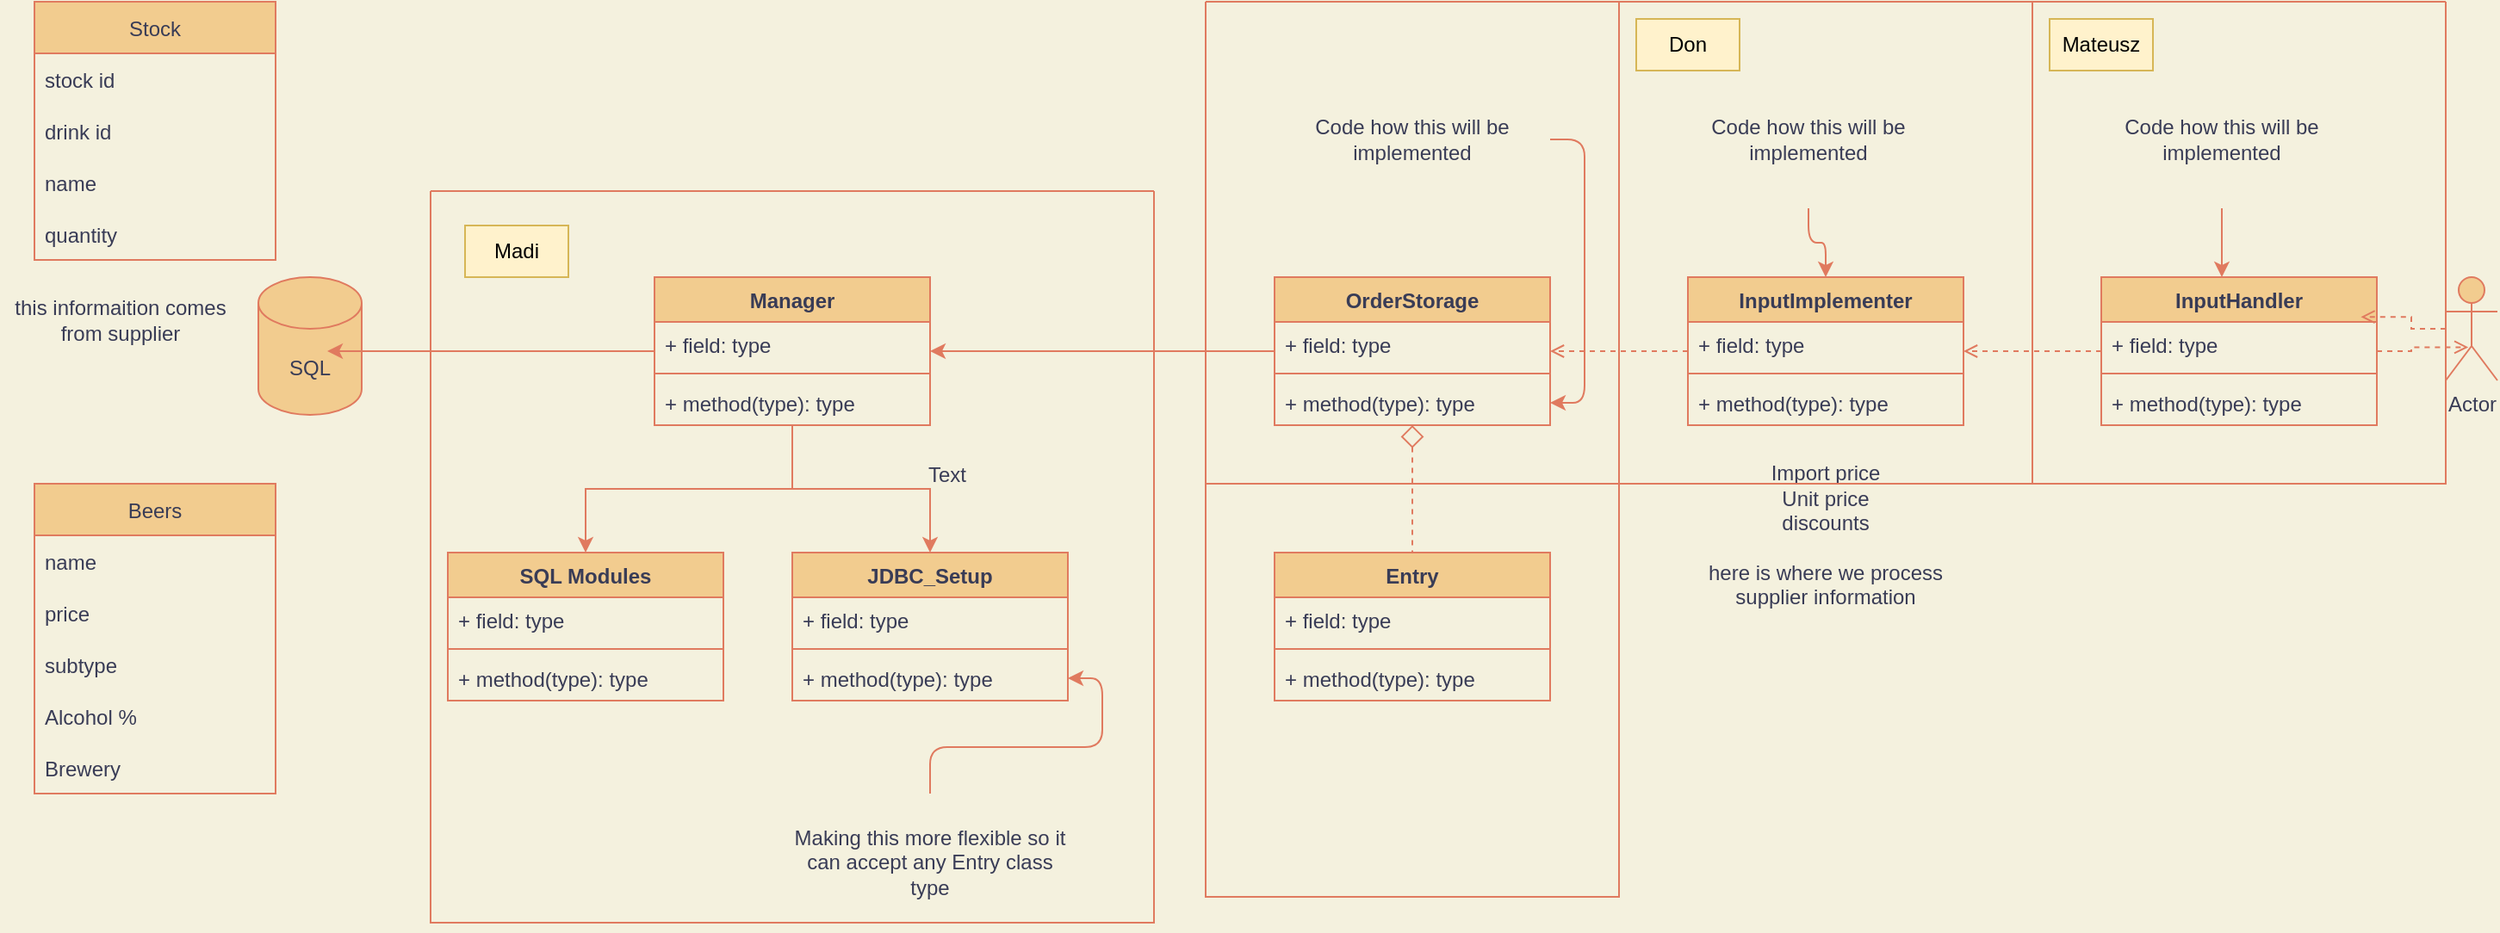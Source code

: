 <mxfile version="16.1.2" type="device" pages="2"><diagram id="re0HHG7Vth-wsbc827t6" name="Page-1"><mxGraphModel dx="1108" dy="553" grid="1" gridSize="10" guides="1" tooltips="1" connect="1" arrows="1" fold="1" page="1" pageScale="1" pageWidth="1654" pageHeight="1169" background="#F4F1DE" math="0" shadow="0"><root><mxCell id="0"/><mxCell id="1" parent="0"/><mxCell id="Fl6CPFVKs66mfoBI5q9--1" value="SQL" style="shape=cylinder3;whiteSpace=wrap;html=1;boundedLbl=1;backgroundOutline=1;size=15;fillColor=#F2CC8F;strokeColor=#E07A5F;fontColor=#393C56;" parent="1" vertex="1"><mxGeometry x="170" y="200" width="60" height="80" as="geometry"/></mxCell><mxCell id="Fl6CPFVKs66mfoBI5q9--15" style="edgeStyle=orthogonalEdgeStyle;rounded=0;orthogonalLoop=1;jettySize=auto;html=1;labelBackgroundColor=#F4F1DE;strokeColor=#E07A5F;fontColor=#393C56;" parent="1" source="Fl6CPFVKs66mfoBI5q9--2" target="Fl6CPFVKs66mfoBI5q9--7" edge="1"><mxGeometry relative="1" as="geometry"/></mxCell><mxCell id="Fl6CPFVKs66mfoBI5q9--17" style="edgeStyle=orthogonalEdgeStyle;rounded=0;orthogonalLoop=1;jettySize=auto;html=1;labelBackgroundColor=#F4F1DE;strokeColor=#E07A5F;fontColor=#393C56;" parent="1" source="Fl6CPFVKs66mfoBI5q9--2" target="Fl6CPFVKs66mfoBI5q9--11" edge="1"><mxGeometry relative="1" as="geometry"/></mxCell><mxCell id="Fl6CPFVKs66mfoBI5q9--23" style="edgeStyle=orthogonalEdgeStyle;rounded=0;orthogonalLoop=1;jettySize=auto;html=1;entryX=0.667;entryY=0.537;entryDx=0;entryDy=0;entryPerimeter=0;labelBackgroundColor=#F4F1DE;strokeColor=#E07A5F;fontColor=#393C56;" parent="1" source="Fl6CPFVKs66mfoBI5q9--2" target="Fl6CPFVKs66mfoBI5q9--1" edge="1"><mxGeometry relative="1" as="geometry"/></mxCell><mxCell id="Fl6CPFVKs66mfoBI5q9--2" value="Manager" style="swimlane;fontStyle=1;align=center;verticalAlign=top;childLayout=stackLayout;horizontal=1;startSize=26;horizontalStack=0;resizeParent=1;resizeParentMax=0;resizeLast=0;collapsible=1;marginBottom=0;fillColor=#F2CC8F;strokeColor=#E07A5F;fontColor=#393C56;" parent="1" vertex="1"><mxGeometry x="400" y="200" width="160" height="86" as="geometry"/></mxCell><mxCell id="Fl6CPFVKs66mfoBI5q9--3" value="+ field: type" style="text;strokeColor=none;fillColor=none;align=left;verticalAlign=top;spacingLeft=4;spacingRight=4;overflow=hidden;rotatable=0;points=[[0,0.5],[1,0.5]];portConstraint=eastwest;fontColor=#393C56;" parent="Fl6CPFVKs66mfoBI5q9--2" vertex="1"><mxGeometry y="26" width="160" height="26" as="geometry"/></mxCell><mxCell id="Fl6CPFVKs66mfoBI5q9--4" value="" style="line;strokeWidth=1;fillColor=none;align=left;verticalAlign=middle;spacingTop=-1;spacingLeft=3;spacingRight=3;rotatable=0;labelPosition=right;points=[];portConstraint=eastwest;labelBackgroundColor=#F4F1DE;strokeColor=#E07A5F;fontColor=#393C56;" parent="Fl6CPFVKs66mfoBI5q9--2" vertex="1"><mxGeometry y="52" width="160" height="8" as="geometry"/></mxCell><mxCell id="Fl6CPFVKs66mfoBI5q9--5" value="+ method(type): type" style="text;strokeColor=none;fillColor=none;align=left;verticalAlign=top;spacingLeft=4;spacingRight=4;overflow=hidden;rotatable=0;points=[[0,0.5],[1,0.5]];portConstraint=eastwest;fontColor=#393C56;" parent="Fl6CPFVKs66mfoBI5q9--2" vertex="1"><mxGeometry y="60" width="160" height="26" as="geometry"/></mxCell><mxCell id="Fl6CPFVKs66mfoBI5q9--7" value="SQL Modules" style="swimlane;fontStyle=1;align=center;verticalAlign=top;childLayout=stackLayout;horizontal=1;startSize=26;horizontalStack=0;resizeParent=1;resizeParentMax=0;resizeLast=0;collapsible=1;marginBottom=0;fillColor=#F2CC8F;strokeColor=#E07A5F;fontColor=#393C56;" parent="1" vertex="1"><mxGeometry x="280" y="360" width="160" height="86" as="geometry"/></mxCell><mxCell id="Fl6CPFVKs66mfoBI5q9--8" value="+ field: type" style="text;strokeColor=none;fillColor=none;align=left;verticalAlign=top;spacingLeft=4;spacingRight=4;overflow=hidden;rotatable=0;points=[[0,0.5],[1,0.5]];portConstraint=eastwest;fontColor=#393C56;" parent="Fl6CPFVKs66mfoBI5q9--7" vertex="1"><mxGeometry y="26" width="160" height="26" as="geometry"/></mxCell><mxCell id="Fl6CPFVKs66mfoBI5q9--9" value="" style="line;strokeWidth=1;fillColor=none;align=left;verticalAlign=middle;spacingTop=-1;spacingLeft=3;spacingRight=3;rotatable=0;labelPosition=right;points=[];portConstraint=eastwest;labelBackgroundColor=#F4F1DE;strokeColor=#E07A5F;fontColor=#393C56;" parent="Fl6CPFVKs66mfoBI5q9--7" vertex="1"><mxGeometry y="52" width="160" height="8" as="geometry"/></mxCell><mxCell id="Fl6CPFVKs66mfoBI5q9--10" value="+ method(type): type" style="text;strokeColor=none;fillColor=none;align=left;verticalAlign=top;spacingLeft=4;spacingRight=4;overflow=hidden;rotatable=0;points=[[0,0.5],[1,0.5]];portConstraint=eastwest;fontColor=#393C56;" parent="Fl6CPFVKs66mfoBI5q9--7" vertex="1"><mxGeometry y="60" width="160" height="26" as="geometry"/></mxCell><mxCell id="Fl6CPFVKs66mfoBI5q9--11" value="JDBC_Setup" style="swimlane;fontStyle=1;align=center;verticalAlign=top;childLayout=stackLayout;horizontal=1;startSize=26;horizontalStack=0;resizeParent=1;resizeParentMax=0;resizeLast=0;collapsible=1;marginBottom=0;fillColor=#F2CC8F;strokeColor=#E07A5F;fontColor=#393C56;" parent="1" vertex="1"><mxGeometry x="480" y="360" width="160" height="86" as="geometry"/></mxCell><mxCell id="Fl6CPFVKs66mfoBI5q9--12" value="+ field: type" style="text;strokeColor=none;fillColor=none;align=left;verticalAlign=top;spacingLeft=4;spacingRight=4;overflow=hidden;rotatable=0;points=[[0,0.5],[1,0.5]];portConstraint=eastwest;fontColor=#393C56;" parent="Fl6CPFVKs66mfoBI5q9--11" vertex="1"><mxGeometry y="26" width="160" height="26" as="geometry"/></mxCell><mxCell id="Fl6CPFVKs66mfoBI5q9--13" value="" style="line;strokeWidth=1;fillColor=none;align=left;verticalAlign=middle;spacingTop=-1;spacingLeft=3;spacingRight=3;rotatable=0;labelPosition=right;points=[];portConstraint=eastwest;labelBackgroundColor=#F4F1DE;strokeColor=#E07A5F;fontColor=#393C56;" parent="Fl6CPFVKs66mfoBI5q9--11" vertex="1"><mxGeometry y="52" width="160" height="8" as="geometry"/></mxCell><mxCell id="Fl6CPFVKs66mfoBI5q9--14" value="+ method(type): type" style="text;strokeColor=none;fillColor=none;align=left;verticalAlign=top;spacingLeft=4;spacingRight=4;overflow=hidden;rotatable=0;points=[[0,0.5],[1,0.5]];portConstraint=eastwest;fontColor=#393C56;" parent="Fl6CPFVKs66mfoBI5q9--11" vertex="1"><mxGeometry y="60" width="160" height="26" as="geometry"/></mxCell><mxCell id="Fl6CPFVKs66mfoBI5q9--22" style="edgeStyle=orthogonalEdgeStyle;rounded=0;orthogonalLoop=1;jettySize=auto;html=1;labelBackgroundColor=#F4F1DE;strokeColor=#E07A5F;fontColor=#393C56;" parent="1" source="Fl6CPFVKs66mfoBI5q9--18" target="Fl6CPFVKs66mfoBI5q9--2" edge="1"><mxGeometry relative="1" as="geometry"/></mxCell><mxCell id="Fl6CPFVKs66mfoBI5q9--36" style="edgeStyle=orthogonalEdgeStyle;rounded=0;orthogonalLoop=1;jettySize=auto;html=1;startArrow=diamond;startFill=0;dashed=1;startSize=11;endArrow=none;endFill=0;labelBackgroundColor=#F4F1DE;strokeColor=#E07A5F;fontColor=#393C56;" parent="1" source="Fl6CPFVKs66mfoBI5q9--18" target="Fl6CPFVKs66mfoBI5q9--32" edge="1"><mxGeometry relative="1" as="geometry"/></mxCell><mxCell id="Fl6CPFVKs66mfoBI5q9--18" value="OrderStorage" style="swimlane;fontStyle=1;align=center;verticalAlign=top;childLayout=stackLayout;horizontal=1;startSize=26;horizontalStack=0;resizeParent=1;resizeParentMax=0;resizeLast=0;collapsible=1;marginBottom=0;fillColor=#F2CC8F;strokeColor=#E07A5F;fontColor=#393C56;" parent="1" vertex="1"><mxGeometry x="760" y="200" width="160" height="86" as="geometry"/></mxCell><mxCell id="Fl6CPFVKs66mfoBI5q9--19" value="+ field: type" style="text;strokeColor=none;fillColor=none;align=left;verticalAlign=top;spacingLeft=4;spacingRight=4;overflow=hidden;rotatable=0;points=[[0,0.5],[1,0.5]];portConstraint=eastwest;fontColor=#393C56;" parent="Fl6CPFVKs66mfoBI5q9--18" vertex="1"><mxGeometry y="26" width="160" height="26" as="geometry"/></mxCell><mxCell id="Fl6CPFVKs66mfoBI5q9--20" value="" style="line;strokeWidth=1;fillColor=none;align=left;verticalAlign=middle;spacingTop=-1;spacingLeft=3;spacingRight=3;rotatable=0;labelPosition=right;points=[];portConstraint=eastwest;labelBackgroundColor=#F4F1DE;strokeColor=#E07A5F;fontColor=#393C56;" parent="Fl6CPFVKs66mfoBI5q9--18" vertex="1"><mxGeometry y="52" width="160" height="8" as="geometry"/></mxCell><mxCell id="Fl6CPFVKs66mfoBI5q9--21" value="+ method(type): type" style="text;strokeColor=none;fillColor=none;align=left;verticalAlign=top;spacingLeft=4;spacingRight=4;overflow=hidden;rotatable=0;points=[[0,0.5],[1,0.5]];portConstraint=eastwest;fontColor=#393C56;" parent="Fl6CPFVKs66mfoBI5q9--18" vertex="1"><mxGeometry y="60" width="160" height="26" as="geometry"/></mxCell><mxCell id="Fl6CPFVKs66mfoBI5q9--39" style="edgeStyle=orthogonalEdgeStyle;rounded=0;orthogonalLoop=1;jettySize=auto;html=1;entryX=0.437;entryY=0.679;entryDx=0;entryDy=0;entryPerimeter=0;dashed=1;startArrow=none;startFill=0;endArrow=open;endFill=0;startSize=11;labelBackgroundColor=#F4F1DE;strokeColor=#E07A5F;fontColor=#393C56;" parent="1" source="Fl6CPFVKs66mfoBI5q9--28" target="Fl6CPFVKs66mfoBI5q9--38" edge="1"><mxGeometry relative="1" as="geometry"/></mxCell><mxCell id="Fl6CPFVKs66mfoBI5q9--46" style="edgeStyle=orthogonalEdgeStyle;rounded=0;orthogonalLoop=1;jettySize=auto;html=1;dashed=1;startArrow=none;startFill=0;endArrow=open;endFill=0;startSize=11;labelBackgroundColor=#F4F1DE;strokeColor=#E07A5F;fontColor=#393C56;" parent="1" source="Fl6CPFVKs66mfoBI5q9--28" target="Fl6CPFVKs66mfoBI5q9--41" edge="1"><mxGeometry relative="1" as="geometry"/></mxCell><mxCell id="Fl6CPFVKs66mfoBI5q9--28" value="InputHandler" style="swimlane;fontStyle=1;align=center;verticalAlign=top;childLayout=stackLayout;horizontal=1;startSize=26;horizontalStack=0;resizeParent=1;resizeParentMax=0;resizeLast=0;collapsible=1;marginBottom=0;fillColor=#F2CC8F;strokeColor=#E07A5F;fontColor=#393C56;" parent="1" vertex="1"><mxGeometry x="1240" y="200" width="160" height="86" as="geometry"/></mxCell><mxCell id="Fl6CPFVKs66mfoBI5q9--29" value="+ field: type" style="text;strokeColor=none;fillColor=none;align=left;verticalAlign=top;spacingLeft=4;spacingRight=4;overflow=hidden;rotatable=0;points=[[0,0.5],[1,0.5]];portConstraint=eastwest;fontColor=#393C56;" parent="Fl6CPFVKs66mfoBI5q9--28" vertex="1"><mxGeometry y="26" width="160" height="26" as="geometry"/></mxCell><mxCell id="Fl6CPFVKs66mfoBI5q9--30" value="" style="line;strokeWidth=1;fillColor=none;align=left;verticalAlign=middle;spacingTop=-1;spacingLeft=3;spacingRight=3;rotatable=0;labelPosition=right;points=[];portConstraint=eastwest;labelBackgroundColor=#F4F1DE;strokeColor=#E07A5F;fontColor=#393C56;" parent="Fl6CPFVKs66mfoBI5q9--28" vertex="1"><mxGeometry y="52" width="160" height="8" as="geometry"/></mxCell><mxCell id="Fl6CPFVKs66mfoBI5q9--31" value="+ method(type): type" style="text;strokeColor=none;fillColor=none;align=left;verticalAlign=top;spacingLeft=4;spacingRight=4;overflow=hidden;rotatable=0;points=[[0,0.5],[1,0.5]];portConstraint=eastwest;fontColor=#393C56;" parent="Fl6CPFVKs66mfoBI5q9--28" vertex="1"><mxGeometry y="60" width="160" height="26" as="geometry"/></mxCell><mxCell id="Fl6CPFVKs66mfoBI5q9--32" value="Entry" style="swimlane;fontStyle=1;align=center;verticalAlign=top;childLayout=stackLayout;horizontal=1;startSize=26;horizontalStack=0;resizeParent=1;resizeParentMax=0;resizeLast=0;collapsible=1;marginBottom=0;fillColor=#F2CC8F;strokeColor=#E07A5F;fontColor=#393C56;" parent="1" vertex="1"><mxGeometry x="760" y="360" width="160" height="86" as="geometry"/></mxCell><mxCell id="Fl6CPFVKs66mfoBI5q9--33" value="+ field: type" style="text;strokeColor=none;fillColor=none;align=left;verticalAlign=top;spacingLeft=4;spacingRight=4;overflow=hidden;rotatable=0;points=[[0,0.5],[1,0.5]];portConstraint=eastwest;fontColor=#393C56;" parent="Fl6CPFVKs66mfoBI5q9--32" vertex="1"><mxGeometry y="26" width="160" height="26" as="geometry"/></mxCell><mxCell id="Fl6CPFVKs66mfoBI5q9--34" value="" style="line;strokeWidth=1;fillColor=none;align=left;verticalAlign=middle;spacingTop=-1;spacingLeft=3;spacingRight=3;rotatable=0;labelPosition=right;points=[];portConstraint=eastwest;labelBackgroundColor=#F4F1DE;strokeColor=#E07A5F;fontColor=#393C56;" parent="Fl6CPFVKs66mfoBI5q9--32" vertex="1"><mxGeometry y="52" width="160" height="8" as="geometry"/></mxCell><mxCell id="Fl6CPFVKs66mfoBI5q9--35" value="+ method(type): type" style="text;strokeColor=none;fillColor=none;align=left;verticalAlign=top;spacingLeft=4;spacingRight=4;overflow=hidden;rotatable=0;points=[[0,0.5],[1,0.5]];portConstraint=eastwest;fontColor=#393C56;" parent="Fl6CPFVKs66mfoBI5q9--32" vertex="1"><mxGeometry y="60" width="160" height="26" as="geometry"/></mxCell><mxCell id="Fl6CPFVKs66mfoBI5q9--40" style="edgeStyle=orthogonalEdgeStyle;rounded=0;orthogonalLoop=1;jettySize=auto;html=1;entryX=0.942;entryY=-0.111;entryDx=0;entryDy=0;entryPerimeter=0;dashed=1;startArrow=none;startFill=0;endArrow=open;endFill=0;startSize=11;labelBackgroundColor=#F4F1DE;strokeColor=#E07A5F;fontColor=#393C56;" parent="1" source="Fl6CPFVKs66mfoBI5q9--38" target="Fl6CPFVKs66mfoBI5q9--29" edge="1"><mxGeometry relative="1" as="geometry"/></mxCell><mxCell id="Fl6CPFVKs66mfoBI5q9--38" value="Actor" style="shape=umlActor;verticalLabelPosition=bottom;verticalAlign=top;html=1;fillColor=#F2CC8F;strokeColor=#E07A5F;fontColor=#393C56;" parent="1" vertex="1"><mxGeometry x="1440" y="200" width="30" height="60" as="geometry"/></mxCell><mxCell id="Fl6CPFVKs66mfoBI5q9--45" style="edgeStyle=orthogonalEdgeStyle;rounded=0;orthogonalLoop=1;jettySize=auto;html=1;dashed=1;startArrow=none;startFill=0;endArrow=open;endFill=0;startSize=11;labelBackgroundColor=#F4F1DE;strokeColor=#E07A5F;fontColor=#393C56;" parent="1" source="Fl6CPFVKs66mfoBI5q9--41" target="Fl6CPFVKs66mfoBI5q9--18" edge="1"><mxGeometry relative="1" as="geometry"/></mxCell><mxCell id="Fl6CPFVKs66mfoBI5q9--41" value="InputImplementer" style="swimlane;fontStyle=1;align=center;verticalAlign=top;childLayout=stackLayout;horizontal=1;startSize=26;horizontalStack=0;resizeParent=1;resizeParentMax=0;resizeLast=0;collapsible=1;marginBottom=0;fillColor=#F2CC8F;strokeColor=#E07A5F;fontColor=#393C56;" parent="1" vertex="1"><mxGeometry x="1000" y="200" width="160" height="86" as="geometry"/></mxCell><mxCell id="Fl6CPFVKs66mfoBI5q9--42" value="+ field: type" style="text;strokeColor=none;fillColor=none;align=left;verticalAlign=top;spacingLeft=4;spacingRight=4;overflow=hidden;rotatable=0;points=[[0,0.5],[1,0.5]];portConstraint=eastwest;fontColor=#393C56;" parent="Fl6CPFVKs66mfoBI5q9--41" vertex="1"><mxGeometry y="26" width="160" height="26" as="geometry"/></mxCell><mxCell id="Fl6CPFVKs66mfoBI5q9--43" value="" style="line;strokeWidth=1;fillColor=none;align=left;verticalAlign=middle;spacingTop=-1;spacingLeft=3;spacingRight=3;rotatable=0;labelPosition=right;points=[];portConstraint=eastwest;labelBackgroundColor=#F4F1DE;strokeColor=#E07A5F;fontColor=#393C56;" parent="Fl6CPFVKs66mfoBI5q9--41" vertex="1"><mxGeometry y="52" width="160" height="8" as="geometry"/></mxCell><mxCell id="Fl6CPFVKs66mfoBI5q9--44" value="+ method(type): type" style="text;strokeColor=none;fillColor=none;align=left;verticalAlign=top;spacingLeft=4;spacingRight=4;overflow=hidden;rotatable=0;points=[[0,0.5],[1,0.5]];portConstraint=eastwest;fontColor=#393C56;" parent="Fl6CPFVKs66mfoBI5q9--41" vertex="1"><mxGeometry y="60" width="160" height="26" as="geometry"/></mxCell><mxCell id="Fl6CPFVKs66mfoBI5q9--47" value="Beers" style="swimlane;fontStyle=0;childLayout=stackLayout;horizontal=1;startSize=30;horizontalStack=0;resizeParent=1;resizeParentMax=0;resizeLast=0;collapsible=1;marginBottom=0;fillColor=#F2CC8F;strokeColor=#E07A5F;fontColor=#393C56;" parent="1" vertex="1"><mxGeometry x="40" y="320" width="140" height="180" as="geometry"/></mxCell><mxCell id="Fl6CPFVKs66mfoBI5q9--48" value="name" style="text;strokeColor=none;fillColor=none;align=left;verticalAlign=middle;spacingLeft=4;spacingRight=4;overflow=hidden;points=[[0,0.5],[1,0.5]];portConstraint=eastwest;rotatable=0;fontColor=#393C56;" parent="Fl6CPFVKs66mfoBI5q9--47" vertex="1"><mxGeometry y="30" width="140" height="30" as="geometry"/></mxCell><mxCell id="Fl6CPFVKs66mfoBI5q9--49" value="price" style="text;strokeColor=none;fillColor=none;align=left;verticalAlign=middle;spacingLeft=4;spacingRight=4;overflow=hidden;points=[[0,0.5],[1,0.5]];portConstraint=eastwest;rotatable=0;fontColor=#393C56;" parent="Fl6CPFVKs66mfoBI5q9--47" vertex="1"><mxGeometry y="60" width="140" height="30" as="geometry"/></mxCell><mxCell id="Fl6CPFVKs66mfoBI5q9--51" value="subtype" style="text;strokeColor=none;fillColor=none;align=left;verticalAlign=middle;spacingLeft=4;spacingRight=4;overflow=hidden;points=[[0,0.5],[1,0.5]];portConstraint=eastwest;rotatable=0;fontColor=#393C56;" parent="Fl6CPFVKs66mfoBI5q9--47" vertex="1"><mxGeometry y="90" width="140" height="30" as="geometry"/></mxCell><mxCell id="Fl6CPFVKs66mfoBI5q9--50" value="Alcohol %" style="text;strokeColor=none;fillColor=none;align=left;verticalAlign=middle;spacingLeft=4;spacingRight=4;overflow=hidden;points=[[0,0.5],[1,0.5]];portConstraint=eastwest;rotatable=0;fontColor=#393C56;" parent="Fl6CPFVKs66mfoBI5q9--47" vertex="1"><mxGeometry y="120" width="140" height="30" as="geometry"/></mxCell><mxCell id="Fl6CPFVKs66mfoBI5q9--52" value="Brewery" style="text;strokeColor=none;fillColor=none;align=left;verticalAlign=middle;spacingLeft=4;spacingRight=4;overflow=hidden;points=[[0,0.5],[1,0.5]];portConstraint=eastwest;rotatable=0;fontColor=#393C56;" parent="Fl6CPFVKs66mfoBI5q9--47" vertex="1"><mxGeometry y="150" width="140" height="30" as="geometry"/></mxCell><mxCell id="Fl6CPFVKs66mfoBI5q9--53" value="Import price&lt;br&gt;Unit price&lt;br&gt;discounts&lt;br&gt;&lt;br&gt;here is where we process supplier information" style="text;html=1;strokeColor=none;fillColor=none;align=center;verticalAlign=middle;whiteSpace=wrap;rounded=0;fontColor=#393C56;" parent="1" vertex="1"><mxGeometry x="1000" y="260" width="160" height="180" as="geometry"/></mxCell><mxCell id="Fl6CPFVKs66mfoBI5q9--54" value="this informaition comes from supplier" style="text;html=1;strokeColor=none;fillColor=none;align=center;verticalAlign=middle;whiteSpace=wrap;rounded=0;fontColor=#393C56;" parent="1" vertex="1"><mxGeometry x="20" y="190" width="140" height="70" as="geometry"/></mxCell><mxCell id="Fl6CPFVKs66mfoBI5q9--56" value="Stock" style="swimlane;fontStyle=0;childLayout=stackLayout;horizontal=1;startSize=30;horizontalStack=0;resizeParent=1;resizeParentMax=0;resizeLast=0;collapsible=1;marginBottom=0;fillColor=#F2CC8F;strokeColor=#E07A5F;fontColor=#393C56;" parent="1" vertex="1"><mxGeometry x="40" y="40" width="140" height="150" as="geometry"/></mxCell><mxCell id="Fl6CPFVKs66mfoBI5q9--57" value="stock id" style="text;strokeColor=none;fillColor=none;align=left;verticalAlign=middle;spacingLeft=4;spacingRight=4;overflow=hidden;points=[[0,0.5],[1,0.5]];portConstraint=eastwest;rotatable=0;fontColor=#393C56;" parent="Fl6CPFVKs66mfoBI5q9--56" vertex="1"><mxGeometry y="30" width="140" height="30" as="geometry"/></mxCell><mxCell id="Fl6CPFVKs66mfoBI5q9--58" value="drink id" style="text;strokeColor=none;fillColor=none;align=left;verticalAlign=middle;spacingLeft=4;spacingRight=4;overflow=hidden;points=[[0,0.5],[1,0.5]];portConstraint=eastwest;rotatable=0;fontColor=#393C56;" parent="Fl6CPFVKs66mfoBI5q9--56" vertex="1"><mxGeometry y="60" width="140" height="30" as="geometry"/></mxCell><mxCell id="Fl6CPFVKs66mfoBI5q9--59" value="name" style="text;strokeColor=none;fillColor=none;align=left;verticalAlign=middle;spacingLeft=4;spacingRight=4;overflow=hidden;points=[[0,0.5],[1,0.5]];portConstraint=eastwest;rotatable=0;fontColor=#393C56;" parent="Fl6CPFVKs66mfoBI5q9--56" vertex="1"><mxGeometry y="90" width="140" height="30" as="geometry"/></mxCell><mxCell id="Fl6CPFVKs66mfoBI5q9--60" value="quantity" style="text;strokeColor=none;fillColor=none;align=left;verticalAlign=middle;spacingLeft=4;spacingRight=4;overflow=hidden;points=[[0,0.5],[1,0.5]];portConstraint=eastwest;rotatable=0;fontColor=#393C56;" parent="Fl6CPFVKs66mfoBI5q9--56" vertex="1"><mxGeometry y="120" width="140" height="30" as="geometry"/></mxCell><mxCell id="Fl6CPFVKs66mfoBI5q9--63" value="Text" style="text;html=1;strokeColor=none;fillColor=none;align=center;verticalAlign=middle;whiteSpace=wrap;rounded=0;fontColor=#393C56;" parent="1" vertex="1"><mxGeometry x="540" y="300" width="60" height="30" as="geometry"/></mxCell><mxCell id="Fl6CPFVKs66mfoBI5q9--74" value="" style="edgeStyle=orthogonalEdgeStyle;curved=0;rounded=1;sketch=0;orthogonalLoop=1;jettySize=auto;html=1;fontColor=#393C56;strokeColor=#E07A5F;fillColor=#F2CC8F;" parent="1" source="Fl6CPFVKs66mfoBI5q9--70" target="Fl6CPFVKs66mfoBI5q9--21" edge="1"><mxGeometry relative="1" as="geometry"><Array as="points"><mxPoint x="940" y="120"/><mxPoint x="940" y="273"/></Array></mxGeometry></mxCell><mxCell id="Fl6CPFVKs66mfoBI5q9--70" value="Code how this will be implemented" style="text;html=1;strokeColor=none;fillColor=none;align=center;verticalAlign=middle;whiteSpace=wrap;rounded=0;sketch=0;fontColor=#393C56;" parent="1" vertex="1"><mxGeometry x="760" y="80" width="160" height="80" as="geometry"/></mxCell><mxCell id="Fl6CPFVKs66mfoBI5q9--73" value="" style="edgeStyle=orthogonalEdgeStyle;curved=0;rounded=1;sketch=0;orthogonalLoop=1;jettySize=auto;html=1;fontColor=#393C56;strokeColor=#E07A5F;fillColor=#F2CC8F;" parent="1" source="Fl6CPFVKs66mfoBI5q9--71" target="Fl6CPFVKs66mfoBI5q9--14" edge="1"><mxGeometry relative="1" as="geometry"/></mxCell><mxCell id="Fl6CPFVKs66mfoBI5q9--71" value="Making this more flexible so it can accept any Entry class type" style="text;html=1;strokeColor=none;fillColor=none;align=center;verticalAlign=middle;whiteSpace=wrap;rounded=0;sketch=0;fontColor=#393C56;" parent="1" vertex="1"><mxGeometry x="480" y="500" width="160" height="80" as="geometry"/></mxCell><mxCell id="Fl6CPFVKs66mfoBI5q9--76" style="edgeStyle=orthogonalEdgeStyle;curved=0;rounded=1;sketch=0;orthogonalLoop=1;jettySize=auto;html=1;fontColor=#393C56;strokeColor=#E07A5F;fillColor=#F2CC8F;" parent="1" source="Fl6CPFVKs66mfoBI5q9--75" target="Fl6CPFVKs66mfoBI5q9--41" edge="1"><mxGeometry relative="1" as="geometry"/></mxCell><mxCell id="Fl6CPFVKs66mfoBI5q9--75" value="Code how this will be implemented" style="text;html=1;strokeColor=none;fillColor=none;align=center;verticalAlign=middle;whiteSpace=wrap;rounded=0;sketch=0;fontColor=#393C56;" parent="1" vertex="1"><mxGeometry x="990" y="80" width="160" height="80" as="geometry"/></mxCell><mxCell id="Fl6CPFVKs66mfoBI5q9--78" value="" style="edgeStyle=orthogonalEdgeStyle;curved=0;rounded=1;sketch=0;orthogonalLoop=1;jettySize=auto;html=1;fontColor=#393C56;strokeColor=#E07A5F;fillColor=#F2CC8F;" parent="1" source="Fl6CPFVKs66mfoBI5q9--77" edge="1"><mxGeometry relative="1" as="geometry"><mxPoint x="1310" y="200" as="targetPoint"/></mxGeometry></mxCell><mxCell id="Fl6CPFVKs66mfoBI5q9--77" value="Code how this will be implemented" style="text;html=1;strokeColor=none;fillColor=none;align=center;verticalAlign=middle;whiteSpace=wrap;rounded=0;sketch=0;fontColor=#393C56;" parent="1" vertex="1"><mxGeometry x="1230" y="80" width="160" height="80" as="geometry"/></mxCell><mxCell id="Fl6CPFVKs66mfoBI5q9--79" value="" style="swimlane;startSize=0;rounded=0;sketch=0;fontColor=#393C56;strokeColor=#E07A5F;fillColor=#F2CC8F;" parent="1" vertex="1"><mxGeometry x="270" y="150" width="420" height="425" as="geometry"/></mxCell><mxCell id="Fl6CPFVKs66mfoBI5q9--69" value="Madi" style="text;html=1;strokeColor=#d6b656;fillColor=#fff2cc;align=center;verticalAlign=middle;whiteSpace=wrap;rounded=0;" parent="Fl6CPFVKs66mfoBI5q9--79" vertex="1"><mxGeometry x="20" y="20" width="60" height="30" as="geometry"/></mxCell><mxCell id="Fl6CPFVKs66mfoBI5q9--80" value="" style="swimlane;startSize=0;rounded=0;sketch=0;fontColor=#393C56;strokeColor=#E07A5F;fillColor=#F2CC8F;" parent="1" vertex="1"><mxGeometry x="720" y="40" width="240" height="280" as="geometry"/></mxCell><mxCell id="Fl6CPFVKs66mfoBI5q9--81" value="" style="swimlane;startSize=0;rounded=0;sketch=0;fontColor=#393C56;strokeColor=#E07A5F;fillColor=#F2CC8F;" parent="1" vertex="1"><mxGeometry x="960" y="40" width="240" height="280" as="geometry"/></mxCell><mxCell id="WTZpkOjZBkASsRI8ViVc-1" value="Don" style="text;html=1;strokeColor=#d6b656;fillColor=#fff2cc;align=center;verticalAlign=middle;whiteSpace=wrap;rounded=0;" parent="Fl6CPFVKs66mfoBI5q9--81" vertex="1"><mxGeometry x="10" y="10" width="60" height="30" as="geometry"/></mxCell><mxCell id="Fl6CPFVKs66mfoBI5q9--82" value="" style="swimlane;startSize=0;rounded=0;sketch=0;fontColor=#393C56;strokeColor=#E07A5F;fillColor=#F2CC8F;" parent="1" vertex="1"><mxGeometry x="1200" y="40" width="240" height="280" as="geometry"/></mxCell><mxCell id="WTZpkOjZBkASsRI8ViVc-2" value="Mateusz" style="text;html=1;strokeColor=#d6b656;fillColor=#fff2cc;align=center;verticalAlign=middle;whiteSpace=wrap;rounded=0;" parent="Fl6CPFVKs66mfoBI5q9--82" vertex="1"><mxGeometry x="10" y="10" width="60" height="30" as="geometry"/></mxCell><mxCell id="Fl6CPFVKs66mfoBI5q9--83" value="" style="swimlane;startSize=0;rounded=0;sketch=0;fontColor=#393C56;strokeColor=#E07A5F;fillColor=#F2CC8F;" parent="1" vertex="1"><mxGeometry x="720" y="320" width="240" height="240" as="geometry"/></mxCell></root></mxGraphModel></diagram><diagram name="Page-2" id="BydLBofTZgiWY1V9-sdI"><mxGraphModel dx="1447" dy="922" grid="1" gridSize="10" guides="1" tooltips="1" connect="1" arrows="1" fold="1" page="1" pageScale="1" pageWidth="2336" pageHeight="1654" background="#F4F1DE" math="0" shadow="0"><root><mxCell id="jr4pIe102NzyWenzgZ8q-0"/><mxCell id="jr4pIe102NzyWenzgZ8q-1" parent="jr4pIe102NzyWenzgZ8q-0"/><mxCell id="jr4pIe102NzyWenzgZ8q-24" style="edgeStyle=orthogonalEdgeStyle;rounded=0;orthogonalLoop=1;jettySize=auto;html=1;entryX=0.437;entryY=0.679;entryDx=0;entryDy=0;entryPerimeter=0;dashed=1;startArrow=none;startFill=0;endArrow=open;endFill=0;startSize=11;labelBackgroundColor=#F4F1DE;strokeColor=#E07A5F;fontColor=#393C56;endSize=11;" parent="jr4pIe102NzyWenzgZ8q-1" source="jr4pIe102NzyWenzgZ8q-26" target="jr4pIe102NzyWenzgZ8q-35" edge="1"><mxGeometry relative="1" as="geometry"/></mxCell><mxCell id="jr4pIe102NzyWenzgZ8q-25" style="edgeStyle=orthogonalEdgeStyle;rounded=0;orthogonalLoop=1;jettySize=auto;html=1;dashed=1;startArrow=none;startFill=0;endArrow=open;endFill=0;startSize=11;labelBackgroundColor=#F4F1DE;strokeColor=#E07A5F;fontColor=#393C56;endSize=11;" parent="jr4pIe102NzyWenzgZ8q-1" source="jr4pIe102NzyWenzgZ8q-26" target="jr4pIe102NzyWenzgZ8q-37" edge="1"><mxGeometry relative="1" as="geometry"/></mxCell><mxCell id="jr4pIe102NzyWenzgZ8q-26" value="InputHandler" style="swimlane;fontStyle=1;align=center;verticalAlign=top;childLayout=stackLayout;horizontal=1;startSize=26;horizontalStack=0;resizeParent=1;resizeParentMax=0;resizeLast=0;collapsible=1;marginBottom=0;fillColor=#F2CC8F;strokeColor=#E07A5F;fontColor=#393C56;" parent="jr4pIe102NzyWenzgZ8q-1" vertex="1"><mxGeometry x="1880" y="560" width="160" height="86" as="geometry"/></mxCell><mxCell id="jr4pIe102NzyWenzgZ8q-27" value="+ field: type" style="text;strokeColor=none;fillColor=none;align=left;verticalAlign=top;spacingLeft=4;spacingRight=4;overflow=hidden;rotatable=0;points=[[0,0.5],[1,0.5]];portConstraint=eastwest;fontColor=#393C56;" parent="jr4pIe102NzyWenzgZ8q-26" vertex="1"><mxGeometry y="26" width="160" height="26" as="geometry"/></mxCell><mxCell id="jr4pIe102NzyWenzgZ8q-28" value="" style="line;strokeWidth=1;fillColor=none;align=left;verticalAlign=middle;spacingTop=-1;spacingLeft=3;spacingRight=3;rotatable=0;labelPosition=right;points=[];portConstraint=eastwest;labelBackgroundColor=#F4F1DE;strokeColor=#E07A5F;fontColor=#393C56;" parent="jr4pIe102NzyWenzgZ8q-26" vertex="1"><mxGeometry y="52" width="160" height="8" as="geometry"/></mxCell><mxCell id="jr4pIe102NzyWenzgZ8q-29" value="+ method(type): type" style="text;strokeColor=none;fillColor=none;align=left;verticalAlign=top;spacingLeft=4;spacingRight=4;overflow=hidden;rotatable=0;points=[[0,0.5],[1,0.5]];portConstraint=eastwest;fontColor=#393C56;" parent="jr4pIe102NzyWenzgZ8q-26" vertex="1"><mxGeometry y="60" width="160" height="26" as="geometry"/></mxCell><mxCell id="jr4pIe102NzyWenzgZ8q-34" style="edgeStyle=orthogonalEdgeStyle;rounded=0;orthogonalLoop=1;jettySize=auto;html=1;entryX=0.942;entryY=-0.111;entryDx=0;entryDy=0;entryPerimeter=0;dashed=1;startArrow=none;startFill=0;endArrow=open;endFill=0;startSize=11;labelBackgroundColor=#F4F1DE;strokeColor=#E07A5F;fontColor=#393C56;endSize=11;" parent="jr4pIe102NzyWenzgZ8q-1" source="jr4pIe102NzyWenzgZ8q-35" target="jr4pIe102NzyWenzgZ8q-27" edge="1"><mxGeometry relative="1" as="geometry"/></mxCell><mxCell id="jr4pIe102NzyWenzgZ8q-35" value="Actor" style="shape=umlActor;verticalLabelPosition=bottom;verticalAlign=top;html=1;fillColor=#F2CC8F;strokeColor=#E07A5F;fontColor=#393C56;" parent="jr4pIe102NzyWenzgZ8q-1" vertex="1"><mxGeometry x="2140" y="560" width="30" height="60" as="geometry"/></mxCell><mxCell id="oDK3iaPJNMHBjqL5egAD-87" style="edgeStyle=orthogonalEdgeStyle;curved=0;rounded=1;sketch=0;orthogonalLoop=1;jettySize=auto;html=1;dashed=1;fontColor=#393C56;startArrow=none;startFill=0;endArrow=open;endFill=0;startSize=11;endSize=11;strokeColor=#E07A5F;fillColor=#F2CC8F;" edge="1" parent="jr4pIe102NzyWenzgZ8q-1" source="jr4pIe102NzyWenzgZ8q-37" target="oDK3iaPJNMHBjqL5egAD-66"><mxGeometry relative="1" as="geometry"><Array as="points"><mxPoint x="1600" y="723"/></Array></mxGeometry></mxCell><mxCell id="oDK3iaPJNMHBjqL5egAD-100" style="edgeStyle=orthogonalEdgeStyle;curved=0;rounded=1;sketch=0;orthogonalLoop=1;jettySize=auto;html=1;dashed=1;fontColor=#393C56;startArrow=none;startFill=0;endArrow=open;endFill=0;startSize=11;endSize=11;strokeColor=#E07A5F;fillColor=#F2CC8F;" edge="1" parent="jr4pIe102NzyWenzgZ8q-1" source="jr4pIe102NzyWenzgZ8q-37" target="jr4pIe102NzyWenzgZ8q-6"><mxGeometry relative="1" as="geometry"/></mxCell><mxCell id="oDK3iaPJNMHBjqL5egAD-101" style="edgeStyle=orthogonalEdgeStyle;curved=0;rounded=1;sketch=0;orthogonalLoop=1;jettySize=auto;html=1;dashed=1;fontColor=#393C56;startArrow=none;startFill=0;endArrow=open;endFill=0;startSize=11;endSize=11;strokeColor=#E07A5F;fillColor=#F2CC8F;" edge="1" parent="jr4pIe102NzyWenzgZ8q-1" source="jr4pIe102NzyWenzgZ8q-37" target="jr4pIe102NzyWenzgZ8q-20"><mxGeometry relative="1" as="geometry"><Array as="points"><mxPoint x="1280" y="603"/><mxPoint x="1280" y="765"/></Array></mxGeometry></mxCell><mxCell id="jr4pIe102NzyWenzgZ8q-37" value="(A) InputImpl" style="swimlane;fontStyle=1;align=center;verticalAlign=top;childLayout=stackLayout;horizontal=1;startSize=26;horizontalStack=0;resizeParent=1;resizeParentMax=0;resizeLast=0;collapsible=1;marginBottom=0;fillColor=#F2CC8F;strokeColor=#E07A5F;fontColor=#393C56;" parent="jr4pIe102NzyWenzgZ8q-1" vertex="1"><mxGeometry x="1480" y="560" width="160" height="86" as="geometry"/></mxCell><mxCell id="jr4pIe102NzyWenzgZ8q-38" value="+ field: type" style="text;strokeColor=none;fillColor=none;align=left;verticalAlign=top;spacingLeft=4;spacingRight=4;overflow=hidden;rotatable=0;points=[[0,0.5],[1,0.5]];portConstraint=eastwest;fontColor=#393C56;" parent="jr4pIe102NzyWenzgZ8q-37" vertex="1"><mxGeometry y="26" width="160" height="26" as="geometry"/></mxCell><mxCell id="jr4pIe102NzyWenzgZ8q-39" value="" style="line;strokeWidth=1;fillColor=none;align=left;verticalAlign=middle;spacingTop=-1;spacingLeft=3;spacingRight=3;rotatable=0;labelPosition=right;points=[];portConstraint=eastwest;labelBackgroundColor=#F4F1DE;strokeColor=#E07A5F;fontColor=#393C56;" parent="jr4pIe102NzyWenzgZ8q-37" vertex="1"><mxGeometry y="52" width="160" height="8" as="geometry"/></mxCell><mxCell id="jr4pIe102NzyWenzgZ8q-40" value="+ method(type): type" style="text;strokeColor=none;fillColor=none;align=left;verticalAlign=top;spacingLeft=4;spacingRight=4;overflow=hidden;rotatable=0;points=[[0,0.5],[1,0.5]];portConstraint=eastwest;fontColor=#393C56;" parent="jr4pIe102NzyWenzgZ8q-37" vertex="1"><mxGeometry y="60" width="160" height="26" as="geometry"/></mxCell><mxCell id="jr4pIe102NzyWenzgZ8q-41" value="Beers" style="swimlane;fontStyle=0;childLayout=stackLayout;horizontal=1;startSize=30;horizontalStack=0;resizeParent=1;resizeParentMax=0;resizeLast=0;collapsible=1;marginBottom=0;fillColor=#F2CC8F;strokeColor=#E07A5F;fontColor=#393C56;" parent="jr4pIe102NzyWenzgZ8q-1" vertex="1"><mxGeometry x="480" y="680" width="160" height="210" as="geometry"/></mxCell><mxCell id="jr4pIe102NzyWenzgZ8q-42" value="beer_id" style="text;strokeColor=none;fillColor=none;align=left;verticalAlign=middle;spacingLeft=4;spacingRight=4;overflow=hidden;points=[[0,0.5],[1,0.5]];portConstraint=eastwest;rotatable=0;fontColor=#393C56;" parent="jr4pIe102NzyWenzgZ8q-41" vertex="1"><mxGeometry y="30" width="160" height="30" as="geometry"/></mxCell><mxCell id="oDK3iaPJNMHBjqL5egAD-51" value="name" style="text;strokeColor=none;fillColor=none;align=left;verticalAlign=middle;spacingLeft=4;spacingRight=4;overflow=hidden;points=[[0,0.5],[1,0.5]];portConstraint=eastwest;rotatable=0;fontColor=#393C56;" vertex="1" parent="jr4pIe102NzyWenzgZ8q-41"><mxGeometry y="60" width="160" height="30" as="geometry"/></mxCell><mxCell id="jr4pIe102NzyWenzgZ8q-43" value="price" style="text;strokeColor=none;fillColor=none;align=left;verticalAlign=middle;spacingLeft=4;spacingRight=4;overflow=hidden;points=[[0,0.5],[1,0.5]];portConstraint=eastwest;rotatable=0;fontColor=#393C56;" parent="jr4pIe102NzyWenzgZ8q-41" vertex="1"><mxGeometry y="90" width="160" height="30" as="geometry"/></mxCell><mxCell id="jr4pIe102NzyWenzgZ8q-44" value="subtype" style="text;strokeColor=none;fillColor=none;align=left;verticalAlign=middle;spacingLeft=4;spacingRight=4;overflow=hidden;points=[[0,0.5],[1,0.5]];portConstraint=eastwest;rotatable=0;fontColor=#393C56;" parent="jr4pIe102NzyWenzgZ8q-41" vertex="1"><mxGeometry y="120" width="160" height="30" as="geometry"/></mxCell><mxCell id="jr4pIe102NzyWenzgZ8q-45" value="Alcohol %" style="text;strokeColor=none;fillColor=none;align=left;verticalAlign=middle;spacingLeft=4;spacingRight=4;overflow=hidden;points=[[0,0.5],[1,0.5]];portConstraint=eastwest;rotatable=0;fontColor=#393C56;" parent="jr4pIe102NzyWenzgZ8q-41" vertex="1"><mxGeometry y="150" width="160" height="30" as="geometry"/></mxCell><mxCell id="jr4pIe102NzyWenzgZ8q-46" value="Brewery" style="text;strokeColor=none;fillColor=none;align=left;verticalAlign=middle;spacingLeft=4;spacingRight=4;overflow=hidden;points=[[0,0.5],[1,0.5]];portConstraint=eastwest;rotatable=0;fontColor=#393C56;" parent="jr4pIe102NzyWenzgZ8q-41" vertex="1"><mxGeometry y="180" width="160" height="30" as="geometry"/></mxCell><mxCell id="jr4pIe102NzyWenzgZ8q-48" value="this information comes from suppliers" style="text;html=1;strokeColor=none;fillColor=#F2CC8F;align=center;verticalAlign=middle;whiteSpace=wrap;rounded=0;fontColor=#393C56;" parent="jr4pIe102NzyWenzgZ8q-1" vertex="1"><mxGeometry x="250" y="840" width="140" height="60" as="geometry"/></mxCell><mxCell id="jr4pIe102NzyWenzgZ8q-49" value="Stock" style="swimlane;fontStyle=0;childLayout=stackLayout;horizontal=1;startSize=30;horizontalStack=0;resizeParent=1;resizeParentMax=0;resizeLast=0;collapsible=1;marginBottom=0;fillColor=#F2CC8F;strokeColor=#E07A5F;fontColor=#393C56;" parent="jr4pIe102NzyWenzgZ8q-1" vertex="1"><mxGeometry x="360" y="400" width="160" height="150" as="geometry"/></mxCell><mxCell id="jr4pIe102NzyWenzgZ8q-50" value="stock id" style="text;strokeColor=none;fillColor=none;align=left;verticalAlign=middle;spacingLeft=4;spacingRight=4;overflow=hidden;points=[[0,0.5],[1,0.5]];portConstraint=eastwest;rotatable=0;fontColor=#393C56;" parent="jr4pIe102NzyWenzgZ8q-49" vertex="1"><mxGeometry y="30" width="160" height="30" as="geometry"/></mxCell><mxCell id="jr4pIe102NzyWenzgZ8q-51" value="drink id" style="text;strokeColor=none;fillColor=none;align=left;verticalAlign=middle;spacingLeft=4;spacingRight=4;overflow=hidden;points=[[0,0.5],[1,0.5]];portConstraint=eastwest;rotatable=0;fontColor=#393C56;" parent="jr4pIe102NzyWenzgZ8q-49" vertex="1"><mxGeometry y="60" width="160" height="30" as="geometry"/></mxCell><mxCell id="jr4pIe102NzyWenzgZ8q-52" value="name" style="text;strokeColor=none;fillColor=none;align=left;verticalAlign=middle;spacingLeft=4;spacingRight=4;overflow=hidden;points=[[0,0.5],[1,0.5]];portConstraint=eastwest;rotatable=0;fontColor=#393C56;" parent="jr4pIe102NzyWenzgZ8q-49" vertex="1"><mxGeometry y="90" width="160" height="30" as="geometry"/></mxCell><mxCell id="jr4pIe102NzyWenzgZ8q-53" value="quantity" style="text;strokeColor=none;fillColor=none;align=left;verticalAlign=middle;spacingLeft=4;spacingRight=4;overflow=hidden;points=[[0,0.5],[1,0.5]];portConstraint=eastwest;rotatable=0;fontColor=#393C56;" parent="jr4pIe102NzyWenzgZ8q-49" vertex="1"><mxGeometry y="120" width="160" height="30" as="geometry"/></mxCell><mxCell id="jr4pIe102NzyWenzgZ8q-63" value="" style="swimlane;startSize=0;rounded=0;sketch=0;fontColor=#393C56;strokeColor=#E07A5F;fillColor=#F2CC8F;" parent="jr4pIe102NzyWenzgZ8q-1" vertex="1"><mxGeometry x="800" y="510" width="440" height="330" as="geometry"/></mxCell><mxCell id="jr4pIe102NzyWenzgZ8q-64" value="Madi" style="text;html=1;strokeColor=#E07A5F;fillColor=#F2CC8F;align=center;verticalAlign=middle;whiteSpace=wrap;rounded=0;fontColor=#393C56;" parent="jr4pIe102NzyWenzgZ8q-63" vertex="1"><mxGeometry x="20" y="10" width="60" height="30" as="geometry"/></mxCell><mxCell id="oDK3iaPJNMHBjqL5egAD-117" style="edgeStyle=orthogonalEdgeStyle;curved=0;rounded=1;sketch=0;orthogonalLoop=1;jettySize=auto;html=1;dashed=1;fontColor=#393C56;startArrow=none;startFill=0;endArrow=open;endFill=0;startSize=11;endSize=11;strokeColor=#E07A5F;fillColor=#F2CC8F;" edge="1" parent="jr4pIe102NzyWenzgZ8q-63" source="jr4pIe102NzyWenzgZ8q-14" target="oDK3iaPJNMHBjqL5egAD-4"><mxGeometry relative="1" as="geometry"/></mxCell><mxCell id="jr4pIe102NzyWenzgZ8q-14" value="JDBC_Setup" style="swimlane;fontStyle=1;align=center;verticalAlign=top;childLayout=stackLayout;horizontal=1;startSize=26;horizontalStack=0;resizeParent=1;resizeParentMax=0;resizeLast=0;collapsible=1;marginBottom=0;fillColor=#F2CC8F;strokeColor=#E07A5F;fontColor=#393C56;" parent="jr4pIe102NzyWenzgZ8q-63" vertex="1"><mxGeometry x="20" y="50" width="160" height="86" as="geometry"/></mxCell><mxCell id="jr4pIe102NzyWenzgZ8q-15" value="+ field: type" style="text;strokeColor=none;fillColor=none;align=left;verticalAlign=top;spacingLeft=4;spacingRight=4;overflow=hidden;rotatable=0;points=[[0,0.5],[1,0.5]];portConstraint=eastwest;fontColor=#393C56;" parent="jr4pIe102NzyWenzgZ8q-14" vertex="1"><mxGeometry y="26" width="160" height="26" as="geometry"/></mxCell><mxCell id="jr4pIe102NzyWenzgZ8q-16" value="" style="line;strokeWidth=1;fillColor=none;align=left;verticalAlign=middle;spacingTop=-1;spacingLeft=3;spacingRight=3;rotatable=0;labelPosition=right;points=[];portConstraint=eastwest;labelBackgroundColor=#F4F1DE;strokeColor=#E07A5F;fontColor=#393C56;" parent="jr4pIe102NzyWenzgZ8q-14" vertex="1"><mxGeometry y="52" width="160" height="8" as="geometry"/></mxCell><mxCell id="jr4pIe102NzyWenzgZ8q-17" value="+ method(type): type" style="text;strokeColor=none;fillColor=none;align=left;verticalAlign=top;spacingLeft=4;spacingRight=4;overflow=hidden;rotatable=0;points=[[0,0.5],[1,0.5]];portConstraint=eastwest;fontColor=#393C56;" parent="jr4pIe102NzyWenzgZ8q-14" vertex="1"><mxGeometry y="60" width="160" height="26" as="geometry"/></mxCell><mxCell id="oDK3iaPJNMHBjqL5egAD-74" style="edgeStyle=orthogonalEdgeStyle;curved=0;rounded=1;sketch=0;orthogonalLoop=1;jettySize=auto;html=1;fontColor=#393C56;endArrow=open;endFill=0;endSize=11;strokeColor=#E07A5F;fillColor=#F2CC8F;dashed=1;" edge="1" parent="jr4pIe102NzyWenzgZ8q-63" source="jr4pIe102NzyWenzgZ8q-6" target="jr4pIe102NzyWenzgZ8q-14"><mxGeometry relative="1" as="geometry"/></mxCell><mxCell id="jr4pIe102NzyWenzgZ8q-6" value="(A) TableManager" style="swimlane;fontStyle=1;align=center;verticalAlign=top;childLayout=stackLayout;horizontal=1;startSize=26;horizontalStack=0;resizeParent=1;resizeParentMax=0;resizeLast=0;collapsible=1;marginBottom=0;fillColor=#F2CC8F;strokeColor=#E07A5F;fontColor=#393C56;" parent="jr4pIe102NzyWenzgZ8q-63" vertex="1"><mxGeometry x="240" y="50" width="160" height="86" as="geometry"/></mxCell><mxCell id="jr4pIe102NzyWenzgZ8q-7" value="+ field: type" style="text;strokeColor=none;fillColor=none;align=left;verticalAlign=top;spacingLeft=4;spacingRight=4;overflow=hidden;rotatable=0;points=[[0,0.5],[1,0.5]];portConstraint=eastwest;fontColor=#393C56;" parent="jr4pIe102NzyWenzgZ8q-6" vertex="1"><mxGeometry y="26" width="160" height="26" as="geometry"/></mxCell><mxCell id="jr4pIe102NzyWenzgZ8q-8" value="" style="line;strokeWidth=1;fillColor=none;align=left;verticalAlign=middle;spacingTop=-1;spacingLeft=3;spacingRight=3;rotatable=0;labelPosition=right;points=[];portConstraint=eastwest;labelBackgroundColor=#F4F1DE;strokeColor=#E07A5F;fontColor=#393C56;" parent="jr4pIe102NzyWenzgZ8q-6" vertex="1"><mxGeometry y="52" width="160" height="8" as="geometry"/></mxCell><mxCell id="jr4pIe102NzyWenzgZ8q-9" value="+ method(type): type" style="text;strokeColor=none;fillColor=none;align=left;verticalAlign=top;spacingLeft=4;spacingRight=4;overflow=hidden;rotatable=0;points=[[0,0.5],[1,0.5]];portConstraint=eastwest;fontColor=#393C56;" parent="jr4pIe102NzyWenzgZ8q-6" vertex="1"><mxGeometry y="60" width="160" height="26" as="geometry"/></mxCell><mxCell id="oDK3iaPJNMHBjqL5egAD-119" style="edgeStyle=orthogonalEdgeStyle;curved=0;rounded=1;sketch=0;orthogonalLoop=1;jettySize=auto;html=1;dashed=1;fontColor=#393C56;startArrow=none;startFill=0;endArrow=diamondThin;endFill=0;startSize=11;endSize=11;strokeColor=#E07A5F;fillColor=#F2CC8F;jumpSize=9;" edge="1" parent="jr4pIe102NzyWenzgZ8q-63" source="oDK3iaPJNMHBjqL5egAD-4" target="jr4pIe102NzyWenzgZ8q-20"><mxGeometry relative="1" as="geometry"/></mxCell><mxCell id="oDK3iaPJNMHBjqL5egAD-4" value="«interface»&lt;br&gt;&lt;b&gt;Entry&lt;/b&gt;" style="html=1;fillColor=#F2CC8F;strokeColor=#E07A5F;fontColor=#393C56;" vertex="1" parent="jr4pIe102NzyWenzgZ8q-63"><mxGeometry x="20" y="210" width="160" height="91" as="geometry"/></mxCell><mxCell id="oDK3iaPJNMHBjqL5egAD-108" value="Uses" style="text;html=1;strokeColor=none;fillColor=none;align=center;verticalAlign=middle;whiteSpace=wrap;rounded=0;sketch=0;fontColor=#393C56;" vertex="1" parent="jr4pIe102NzyWenzgZ8q-63"><mxGeometry x="180" y="60" width="60" height="30" as="geometry"/></mxCell><mxCell id="oDK3iaPJNMHBjqL5egAD-120" style="edgeStyle=orthogonalEdgeStyle;curved=0;rounded=1;sketch=0;jumpSize=9;orthogonalLoop=1;jettySize=auto;html=1;dashed=1;fontColor=#393C56;startArrow=none;startFill=0;endArrow=open;endFill=0;startSize=11;endSize=11;strokeColor=#E07A5F;fillColor=#F2CC8F;" edge="1" parent="jr4pIe102NzyWenzgZ8q-63" source="jr4pIe102NzyWenzgZ8q-20" target="jr4pIe102NzyWenzgZ8q-6"><mxGeometry relative="1" as="geometry"/></mxCell><mxCell id="jr4pIe102NzyWenzgZ8q-20" value="StockManager" style="swimlane;fontStyle=1;align=center;verticalAlign=top;childLayout=stackLayout;horizontal=1;startSize=26;horizontalStack=0;resizeParent=1;resizeParentMax=0;resizeLast=0;collapsible=1;marginBottom=0;fillColor=#F2CC8F;strokeColor=#E07A5F;fontColor=#393C56;" parent="jr4pIe102NzyWenzgZ8q-63" vertex="1"><mxGeometry x="240" y="212.5" width="160" height="86" as="geometry"/></mxCell><mxCell id="jr4pIe102NzyWenzgZ8q-21" value="+ field: type" style="text;strokeColor=none;fillColor=none;align=left;verticalAlign=top;spacingLeft=4;spacingRight=4;overflow=hidden;rotatable=0;points=[[0,0.5],[1,0.5]];portConstraint=eastwest;fontColor=#393C56;" parent="jr4pIe102NzyWenzgZ8q-20" vertex="1"><mxGeometry y="26" width="160" height="26" as="geometry"/></mxCell><mxCell id="jr4pIe102NzyWenzgZ8q-22" value="" style="line;strokeWidth=1;fillColor=none;align=left;verticalAlign=middle;spacingTop=-1;spacingLeft=3;spacingRight=3;rotatable=0;labelPosition=right;points=[];portConstraint=eastwest;labelBackgroundColor=#F4F1DE;strokeColor=#E07A5F;fontColor=#393C56;" parent="jr4pIe102NzyWenzgZ8q-20" vertex="1"><mxGeometry y="52" width="160" height="8" as="geometry"/></mxCell><mxCell id="jr4pIe102NzyWenzgZ8q-23" value="+ method(type): type" style="text;strokeColor=none;fillColor=none;align=left;verticalAlign=top;spacingLeft=4;spacingRight=4;overflow=hidden;rotatable=0;points=[[0,0.5],[1,0.5]];portConstraint=eastwest;fontColor=#393C56;" parent="jr4pIe102NzyWenzgZ8q-20" vertex="1"><mxGeometry y="60" width="160" height="26" as="geometry"/></mxCell><mxCell id="oDK3iaPJNMHBjqL5egAD-110" value="Stores" style="text;html=1;strokeColor=none;fillColor=none;align=center;verticalAlign=middle;whiteSpace=wrap;rounded=0;sketch=0;fontColor=#393C56;" vertex="1" parent="jr4pIe102NzyWenzgZ8q-63"><mxGeometry x="180" y="227" width="60" height="30" as="geometry"/></mxCell><mxCell id="jr4pIe102NzyWenzgZ8q-66" value="" style="swimlane;startSize=0;rounded=0;sketch=0;fontColor=#393C56;strokeColor=#E07A5F;fillColor=#F2CC8F;" parent="jr4pIe102NzyWenzgZ8q-1" vertex="1"><mxGeometry x="1440" y="510" width="400" height="530" as="geometry"/></mxCell><mxCell id="jr4pIe102NzyWenzgZ8q-67" value="Don" style="text;html=1;strokeColor=#E07A5F;fillColor=#F2CC8F;align=center;verticalAlign=middle;whiteSpace=wrap;rounded=0;fontColor=#393C56;" parent="jr4pIe102NzyWenzgZ8q-66" vertex="1"><mxGeometry x="10" y="10" width="60" height="30" as="geometry"/></mxCell><mxCell id="oDK3iaPJNMHBjqL5egAD-66" value="TxtFileTool" style="swimlane;fontStyle=1;align=center;verticalAlign=top;childLayout=stackLayout;horizontal=1;startSize=26;horizontalStack=0;resizeParent=1;resizeParentMax=0;resizeLast=0;collapsible=1;marginBottom=0;fillColor=#F2CC8F;strokeColor=#E07A5F;fontColor=#393C56;" vertex="1" parent="jr4pIe102NzyWenzgZ8q-66"><mxGeometry x="200" y="170" width="160" height="86" as="geometry"/></mxCell><mxCell id="oDK3iaPJNMHBjqL5egAD-67" value="+ field: type" style="text;strokeColor=none;fillColor=none;align=left;verticalAlign=top;spacingLeft=4;spacingRight=4;overflow=hidden;rotatable=0;points=[[0,0.5],[1,0.5]];portConstraint=eastwest;fontColor=#393C56;" vertex="1" parent="oDK3iaPJNMHBjqL5egAD-66"><mxGeometry y="26" width="160" height="26" as="geometry"/></mxCell><mxCell id="oDK3iaPJNMHBjqL5egAD-68" value="" style="line;strokeWidth=1;fillColor=none;align=left;verticalAlign=middle;spacingTop=-1;spacingLeft=3;spacingRight=3;rotatable=0;labelPosition=right;points=[];portConstraint=eastwest;labelBackgroundColor=#F4F1DE;strokeColor=#E07A5F;fontColor=#393C56;" vertex="1" parent="oDK3iaPJNMHBjqL5egAD-66"><mxGeometry y="52" width="160" height="8" as="geometry"/></mxCell><mxCell id="oDK3iaPJNMHBjqL5egAD-69" value="+ method(type): type" style="text;strokeColor=none;fillColor=none;align=left;verticalAlign=top;spacingLeft=4;spacingRight=4;overflow=hidden;rotatable=0;points=[[0,0.5],[1,0.5]];portConstraint=eastwest;fontColor=#393C56;" vertex="1" parent="oDK3iaPJNMHBjqL5egAD-66"><mxGeometry y="60" width="160" height="26" as="geometry"/></mxCell><mxCell id="oDK3iaPJNMHBjqL5egAD-88" value="DefaultImpl" style="swimlane;fontStyle=1;align=center;verticalAlign=top;childLayout=stackLayout;horizontal=1;startSize=26;horizontalStack=0;resizeParent=1;resizeParentMax=0;resizeLast=0;collapsible=1;marginBottom=0;fillColor=#F2CC8F;strokeColor=#E07A5F;fontColor=#393C56;" vertex="1" parent="jr4pIe102NzyWenzgZ8q-66"><mxGeometry x="200" y="290" width="160" height="86" as="geometry"/></mxCell><mxCell id="oDK3iaPJNMHBjqL5egAD-89" value="+ field: type" style="text;strokeColor=none;fillColor=none;align=left;verticalAlign=top;spacingLeft=4;spacingRight=4;overflow=hidden;rotatable=0;points=[[0,0.5],[1,0.5]];portConstraint=eastwest;fontColor=#393C56;" vertex="1" parent="oDK3iaPJNMHBjqL5egAD-88"><mxGeometry y="26" width="160" height="26" as="geometry"/></mxCell><mxCell id="oDK3iaPJNMHBjqL5egAD-90" value="" style="line;strokeWidth=1;fillColor=none;align=left;verticalAlign=middle;spacingTop=-1;spacingLeft=3;spacingRight=3;rotatable=0;labelPosition=right;points=[];portConstraint=eastwest;labelBackgroundColor=#F4F1DE;strokeColor=#E07A5F;fontColor=#393C56;" vertex="1" parent="oDK3iaPJNMHBjqL5egAD-88"><mxGeometry y="52" width="160" height="8" as="geometry"/></mxCell><mxCell id="oDK3iaPJNMHBjqL5egAD-91" value="+ method(type): type" style="text;strokeColor=none;fillColor=none;align=left;verticalAlign=top;spacingLeft=4;spacingRight=4;overflow=hidden;rotatable=0;points=[[0,0.5],[1,0.5]];portConstraint=eastwest;fontColor=#393C56;" vertex="1" parent="oDK3iaPJNMHBjqL5egAD-88"><mxGeometry y="60" width="160" height="26" as="geometry"/></mxCell><mxCell id="oDK3iaPJNMHBjqL5egAD-92" value="HappyHourImpl" style="swimlane;fontStyle=1;align=center;verticalAlign=top;childLayout=stackLayout;horizontal=1;startSize=26;horizontalStack=0;resizeParent=1;resizeParentMax=0;resizeLast=0;collapsible=1;marginBottom=0;fillColor=#F2CC8F;strokeColor=#E07A5F;fontColor=#393C56;" vertex="1" parent="jr4pIe102NzyWenzgZ8q-66"><mxGeometry x="200" y="410" width="160" height="86" as="geometry"/></mxCell><mxCell id="oDK3iaPJNMHBjqL5egAD-93" value="+ field: type" style="text;strokeColor=none;fillColor=none;align=left;verticalAlign=top;spacingLeft=4;spacingRight=4;overflow=hidden;rotatable=0;points=[[0,0.5],[1,0.5]];portConstraint=eastwest;fontColor=#393C56;" vertex="1" parent="oDK3iaPJNMHBjqL5egAD-92"><mxGeometry y="26" width="160" height="26" as="geometry"/></mxCell><mxCell id="oDK3iaPJNMHBjqL5egAD-94" value="" style="line;strokeWidth=1;fillColor=none;align=left;verticalAlign=middle;spacingTop=-1;spacingLeft=3;spacingRight=3;rotatable=0;labelPosition=right;points=[];portConstraint=eastwest;labelBackgroundColor=#F4F1DE;strokeColor=#E07A5F;fontColor=#393C56;" vertex="1" parent="oDK3iaPJNMHBjqL5egAD-92"><mxGeometry y="52" width="160" height="8" as="geometry"/></mxCell><mxCell id="oDK3iaPJNMHBjqL5egAD-95" value="+ method(type): type" style="text;strokeColor=none;fillColor=none;align=left;verticalAlign=top;spacingLeft=4;spacingRight=4;overflow=hidden;rotatable=0;points=[[0,0.5],[1,0.5]];portConstraint=eastwest;fontColor=#393C56;" vertex="1" parent="oDK3iaPJNMHBjqL5egAD-92"><mxGeometry y="60" width="160" height="26" as="geometry"/></mxCell><mxCell id="oDK3iaPJNMHBjqL5egAD-98" value="Strategy Pattern&lt;br&gt;Implementation" style="text;html=1;align=center;verticalAlign=middle;whiteSpace=wrap;rounded=0;sketch=0;fillColor=#F2CC8F;" vertex="1" parent="jr4pIe102NzyWenzgZ8q-66"><mxGeometry x="10" y="170" width="100" height="40" as="geometry"/></mxCell><mxCell id="oDK3iaPJNMHBjqL5egAD-105" value="Extends" style="text;html=1;strokeColor=none;fillColor=none;align=center;verticalAlign=middle;whiteSpace=wrap;rounded=0;sketch=0;fontColor=#393C56;" vertex="1" parent="jr4pIe102NzyWenzgZ8q-66"><mxGeometry x="50" y="260" width="60" height="30" as="geometry"/></mxCell><mxCell id="oDK3iaPJNMHBjqL5egAD-112" value="Uses" style="text;html=1;strokeColor=none;fillColor=none;align=center;verticalAlign=middle;whiteSpace=wrap;rounded=0;sketch=0;fontColor=#393C56;" vertex="1" parent="jr4pIe102NzyWenzgZ8q-66"><mxGeometry x="150" y="140" width="60" height="30" as="geometry"/></mxCell><mxCell id="jr4pIe102NzyWenzgZ8q-68" value="" style="swimlane;startSize=0;rounded=0;sketch=0;fontColor=#393C56;strokeColor=#E07A5F;fillColor=#F2CC8F;" parent="jr4pIe102NzyWenzgZ8q-1" vertex="1"><mxGeometry x="1840" y="510" width="240" height="170" as="geometry"/></mxCell><mxCell id="jr4pIe102NzyWenzgZ8q-69" value="Mateusz" style="text;html=1;strokeColor=#E07A5F;fillColor=#F2CC8F;align=center;verticalAlign=middle;whiteSpace=wrap;rounded=0;fontColor=#393C56;" parent="jr4pIe102NzyWenzgZ8q-68" vertex="1"><mxGeometry x="10" y="10" width="60" height="30" as="geometry"/></mxCell><mxCell id="oDK3iaPJNMHBjqL5egAD-113" style="edgeStyle=orthogonalEdgeStyle;curved=0;rounded=1;sketch=0;orthogonalLoop=1;jettySize=auto;html=1;dashed=1;fontColor=#393C56;startArrow=none;startFill=0;endArrow=open;endFill=0;startSize=11;endSize=11;strokeColor=#E07A5F;fillColor=#F2CC8F;" edge="1" parent="jr4pIe102NzyWenzgZ8q-1" source="oDK3iaPJNMHBjqL5egAD-0" target="oDK3iaPJNMHBjqL5egAD-4"><mxGeometry relative="1" as="geometry"/></mxCell><mxCell id="oDK3iaPJNMHBjqL5egAD-0" value="Beer" style="swimlane;fontStyle=1;align=center;verticalAlign=top;childLayout=stackLayout;horizontal=1;startSize=26;horizontalStack=0;resizeParent=1;resizeParentMax=0;resizeLast=0;collapsible=1;marginBottom=0;fillColor=#F2CC8F;strokeColor=#E07A5F;fontColor=#393C56;" vertex="1" parent="jr4pIe102NzyWenzgZ8q-1"><mxGeometry x="820" y="1000" width="160" height="86" as="geometry"/></mxCell><mxCell id="oDK3iaPJNMHBjqL5egAD-1" value="+ field: type" style="text;strokeColor=none;fillColor=none;align=left;verticalAlign=top;spacingLeft=4;spacingRight=4;overflow=hidden;rotatable=0;points=[[0,0.5],[1,0.5]];portConstraint=eastwest;fontColor=#393C56;" vertex="1" parent="oDK3iaPJNMHBjqL5egAD-0"><mxGeometry y="26" width="160" height="26" as="geometry"/></mxCell><mxCell id="oDK3iaPJNMHBjqL5egAD-2" value="" style="line;strokeWidth=1;fillColor=none;align=left;verticalAlign=middle;spacingTop=-1;spacingLeft=3;spacingRight=3;rotatable=0;labelPosition=right;points=[];portConstraint=eastwest;labelBackgroundColor=#F4F1DE;strokeColor=#E07A5F;fontColor=#393C56;" vertex="1" parent="oDK3iaPJNMHBjqL5egAD-0"><mxGeometry y="52" width="160" height="8" as="geometry"/></mxCell><mxCell id="oDK3iaPJNMHBjqL5egAD-3" value="+ method(type): type" style="text;strokeColor=none;fillColor=none;align=left;verticalAlign=top;spacingLeft=4;spacingRight=4;overflow=hidden;rotatable=0;points=[[0,0.5],[1,0.5]];portConstraint=eastwest;fontColor=#393C56;" vertex="1" parent="oDK3iaPJNMHBjqL5egAD-0"><mxGeometry y="60" width="160" height="26" as="geometry"/></mxCell><mxCell id="oDK3iaPJNMHBjqL5egAD-114" style="edgeStyle=orthogonalEdgeStyle;curved=0;rounded=1;sketch=0;orthogonalLoop=1;jettySize=auto;html=1;dashed=1;fontColor=#393C56;startArrow=none;startFill=0;endArrow=open;endFill=0;startSize=11;endSize=11;strokeColor=#E07A5F;fillColor=#F2CC8F;" edge="1" parent="jr4pIe102NzyWenzgZ8q-1" source="oDK3iaPJNMHBjqL5egAD-5" target="oDK3iaPJNMHBjqL5egAD-4"><mxGeometry relative="1" as="geometry"><Array as="points"><mxPoint x="1070" y="920"/><mxPoint x="900" y="920"/></Array></mxGeometry></mxCell><mxCell id="oDK3iaPJNMHBjqL5egAD-5" value="Drink" style="swimlane;fontStyle=1;align=center;verticalAlign=top;childLayout=stackLayout;horizontal=1;startSize=26;horizontalStack=0;resizeParent=1;resizeParentMax=0;resizeLast=0;collapsible=1;marginBottom=0;fillColor=#F2CC8F;strokeColor=#E07A5F;fontColor=#393C56;" vertex="1" parent="jr4pIe102NzyWenzgZ8q-1"><mxGeometry x="1040" y="1000" width="160" height="86" as="geometry"/></mxCell><mxCell id="oDK3iaPJNMHBjqL5egAD-6" value="+ field: type" style="text;strokeColor=none;fillColor=none;align=left;verticalAlign=top;spacingLeft=4;spacingRight=4;overflow=hidden;rotatable=0;points=[[0,0.5],[1,0.5]];portConstraint=eastwest;fontColor=#393C56;" vertex="1" parent="oDK3iaPJNMHBjqL5egAD-5"><mxGeometry y="26" width="160" height="26" as="geometry"/></mxCell><mxCell id="oDK3iaPJNMHBjqL5egAD-7" value="" style="line;strokeWidth=1;fillColor=none;align=left;verticalAlign=middle;spacingTop=-1;spacingLeft=3;spacingRight=3;rotatable=0;labelPosition=right;points=[];portConstraint=eastwest;labelBackgroundColor=#F4F1DE;strokeColor=#E07A5F;fontColor=#393C56;" vertex="1" parent="oDK3iaPJNMHBjqL5egAD-5"><mxGeometry y="52" width="160" height="8" as="geometry"/></mxCell><mxCell id="oDK3iaPJNMHBjqL5egAD-8" value="+ method(type): type" style="text;strokeColor=none;fillColor=none;align=left;verticalAlign=top;spacingLeft=4;spacingRight=4;overflow=hidden;rotatable=0;points=[[0,0.5],[1,0.5]];portConstraint=eastwest;fontColor=#393C56;" vertex="1" parent="oDK3iaPJNMHBjqL5egAD-5"><mxGeometry y="60" width="160" height="26" as="geometry"/></mxCell><mxCell id="oDK3iaPJNMHBjqL5egAD-115" style="edgeStyle=orthogonalEdgeStyle;curved=0;rounded=1;sketch=0;orthogonalLoop=1;jettySize=auto;html=1;dashed=1;fontColor=#393C56;startArrow=none;startFill=0;endArrow=open;endFill=0;startSize=11;endSize=11;strokeColor=#E07A5F;fillColor=#F2CC8F;" edge="1" parent="jr4pIe102NzyWenzgZ8q-1" source="oDK3iaPJNMHBjqL5egAD-9" target="oDK3iaPJNMHBjqL5egAD-4"><mxGeometry relative="1" as="geometry"><Array as="points"><mxPoint x="1270" y="920"/><mxPoint x="900" y="920"/></Array></mxGeometry></mxCell><mxCell id="oDK3iaPJNMHBjqL5egAD-9" value="Snack" style="swimlane;fontStyle=1;align=center;verticalAlign=top;childLayout=stackLayout;horizontal=1;startSize=26;horizontalStack=0;resizeParent=1;resizeParentMax=0;resizeLast=0;collapsible=1;marginBottom=0;fillColor=#F2CC8F;strokeColor=#E07A5F;fontColor=#393C56;" vertex="1" parent="jr4pIe102NzyWenzgZ8q-1"><mxGeometry x="1240" y="1000" width="160" height="86" as="geometry"/></mxCell><mxCell id="oDK3iaPJNMHBjqL5egAD-10" value="+ field: type" style="text;strokeColor=none;fillColor=none;align=left;verticalAlign=top;spacingLeft=4;spacingRight=4;overflow=hidden;rotatable=0;points=[[0,0.5],[1,0.5]];portConstraint=eastwest;fontColor=#393C56;" vertex="1" parent="oDK3iaPJNMHBjqL5egAD-9"><mxGeometry y="26" width="160" height="26" as="geometry"/></mxCell><mxCell id="oDK3iaPJNMHBjqL5egAD-11" value="" style="line;strokeWidth=1;fillColor=none;align=left;verticalAlign=middle;spacingTop=-1;spacingLeft=3;spacingRight=3;rotatable=0;labelPosition=right;points=[];portConstraint=eastwest;labelBackgroundColor=#F4F1DE;strokeColor=#E07A5F;fontColor=#393C56;" vertex="1" parent="oDK3iaPJNMHBjqL5egAD-9"><mxGeometry y="52" width="160" height="8" as="geometry"/></mxCell><mxCell id="oDK3iaPJNMHBjqL5egAD-12" value="+ method(type): type" style="text;strokeColor=none;fillColor=none;align=left;verticalAlign=top;spacingLeft=4;spacingRight=4;overflow=hidden;rotatable=0;points=[[0,0.5],[1,0.5]];portConstraint=eastwest;fontColor=#393C56;" vertex="1" parent="oDK3iaPJNMHBjqL5egAD-9"><mxGeometry y="60" width="160" height="26" as="geometry"/></mxCell><mxCell id="oDK3iaPJNMHBjqL5egAD-33" style="edgeStyle=orthogonalEdgeStyle;curved=0;rounded=1;sketch=0;orthogonalLoop=1;jettySize=auto;html=1;fontColor=#393C56;strokeColor=#E07A5F;fillColor=#F2CC8F;endSize=11;" edge="1" parent="jr4pIe102NzyWenzgZ8q-1" source="oDK3iaPJNMHBjqL5egAD-21"><mxGeometry relative="1" as="geometry"><mxPoint x="1119.941" y="560" as="targetPoint"/><Array as="points"><mxPoint x="920" y="400"/><mxPoint x="1120" y="400"/></Array></mxGeometry></mxCell><mxCell id="oDK3iaPJNMHBjqL5egAD-21" value="BeerManager" style="swimlane;fontStyle=1;align=center;verticalAlign=top;childLayout=stackLayout;horizontal=1;startSize=26;horizontalStack=0;resizeParent=1;resizeParentMax=0;resizeLast=0;collapsible=1;marginBottom=0;fillColor=#F2CC8F;strokeColor=#E07A5F;fontColor=#393C56;" vertex="1" parent="jr4pIe102NzyWenzgZ8q-1"><mxGeometry x="840" y="240" width="160" height="86" as="geometry"/></mxCell><mxCell id="oDK3iaPJNMHBjqL5egAD-22" value="+ field: type" style="text;strokeColor=none;fillColor=none;align=left;verticalAlign=top;spacingLeft=4;spacingRight=4;overflow=hidden;rotatable=0;points=[[0,0.5],[1,0.5]];portConstraint=eastwest;fontColor=#393C56;" vertex="1" parent="oDK3iaPJNMHBjqL5egAD-21"><mxGeometry y="26" width="160" height="26" as="geometry"/></mxCell><mxCell id="oDK3iaPJNMHBjqL5egAD-23" value="" style="line;strokeWidth=1;fillColor=none;align=left;verticalAlign=middle;spacingTop=-1;spacingLeft=3;spacingRight=3;rotatable=0;labelPosition=right;points=[];portConstraint=eastwest;labelBackgroundColor=#F4F1DE;strokeColor=#E07A5F;fontColor=#393C56;" vertex="1" parent="oDK3iaPJNMHBjqL5egAD-21"><mxGeometry y="52" width="160" height="8" as="geometry"/></mxCell><mxCell id="oDK3iaPJNMHBjqL5egAD-24" value="+ method(type): type" style="text;strokeColor=none;fillColor=none;align=left;verticalAlign=top;spacingLeft=4;spacingRight=4;overflow=hidden;rotatable=0;points=[[0,0.5],[1,0.5]];portConstraint=eastwest;fontColor=#393C56;" vertex="1" parent="oDK3iaPJNMHBjqL5egAD-21"><mxGeometry y="60" width="160" height="26" as="geometry"/></mxCell><mxCell id="oDK3iaPJNMHBjqL5egAD-34" style="edgeStyle=orthogonalEdgeStyle;curved=0;rounded=1;sketch=0;orthogonalLoop=1;jettySize=auto;html=1;fontColor=#393C56;strokeColor=#E07A5F;fillColor=#F2CC8F;endSize=11;" edge="1" parent="jr4pIe102NzyWenzgZ8q-1" source="oDK3iaPJNMHBjqL5egAD-25"><mxGeometry relative="1" as="geometry"><mxPoint x="1119.941" y="560" as="targetPoint"/><Array as="points"><mxPoint x="1120" y="360"/><mxPoint x="1120" y="360"/></Array></mxGeometry></mxCell><mxCell id="oDK3iaPJNMHBjqL5egAD-25" value="WineManager" style="swimlane;fontStyle=1;align=center;verticalAlign=top;childLayout=stackLayout;horizontal=1;startSize=26;horizontalStack=0;resizeParent=1;resizeParentMax=0;resizeLast=0;collapsible=1;marginBottom=0;fillColor=#F2CC8F;strokeColor=#E07A5F;fontColor=#393C56;" vertex="1" parent="jr4pIe102NzyWenzgZ8q-1"><mxGeometry x="1040" y="240" width="160" height="86" as="geometry"/></mxCell><mxCell id="oDK3iaPJNMHBjqL5egAD-26" value="+ field: type" style="text;strokeColor=none;fillColor=none;align=left;verticalAlign=top;spacingLeft=4;spacingRight=4;overflow=hidden;rotatable=0;points=[[0,0.5],[1,0.5]];portConstraint=eastwest;fontColor=#393C56;" vertex="1" parent="oDK3iaPJNMHBjqL5egAD-25"><mxGeometry y="26" width="160" height="26" as="geometry"/></mxCell><mxCell id="oDK3iaPJNMHBjqL5egAD-27" value="" style="line;strokeWidth=1;fillColor=none;align=left;verticalAlign=middle;spacingTop=-1;spacingLeft=3;spacingRight=3;rotatable=0;labelPosition=right;points=[];portConstraint=eastwest;labelBackgroundColor=#F4F1DE;strokeColor=#E07A5F;fontColor=#393C56;" vertex="1" parent="oDK3iaPJNMHBjqL5egAD-25"><mxGeometry y="52" width="160" height="8" as="geometry"/></mxCell><mxCell id="oDK3iaPJNMHBjqL5egAD-28" value="+ method(type): type" style="text;strokeColor=none;fillColor=none;align=left;verticalAlign=top;spacingLeft=4;spacingRight=4;overflow=hidden;rotatable=0;points=[[0,0.5],[1,0.5]];portConstraint=eastwest;fontColor=#393C56;" vertex="1" parent="oDK3iaPJNMHBjqL5egAD-25"><mxGeometry y="60" width="160" height="26" as="geometry"/></mxCell><mxCell id="oDK3iaPJNMHBjqL5egAD-35" style="edgeStyle=orthogonalEdgeStyle;curved=0;rounded=1;sketch=0;orthogonalLoop=1;jettySize=auto;html=1;fontColor=#393C56;strokeColor=#E07A5F;fillColor=#F2CC8F;endSize=11;" edge="1" parent="jr4pIe102NzyWenzgZ8q-1" source="oDK3iaPJNMHBjqL5egAD-29"><mxGeometry relative="1" as="geometry"><mxPoint x="1119.941" y="560" as="targetPoint"/><Array as="points"><mxPoint x="1320" y="400"/><mxPoint x="1120" y="400"/></Array></mxGeometry></mxCell><mxCell id="oDK3iaPJNMHBjqL5egAD-29" value="SnackManager" style="swimlane;fontStyle=1;align=center;verticalAlign=top;childLayout=stackLayout;horizontal=1;startSize=26;horizontalStack=0;resizeParent=1;resizeParentMax=0;resizeLast=0;collapsible=1;marginBottom=0;fillColor=#F2CC8F;strokeColor=#E07A5F;fontColor=#393C56;" vertex="1" parent="jr4pIe102NzyWenzgZ8q-1"><mxGeometry x="1240" y="240" width="160" height="86" as="geometry"/></mxCell><mxCell id="oDK3iaPJNMHBjqL5egAD-30" value="+ field: type" style="text;strokeColor=none;fillColor=none;align=left;verticalAlign=top;spacingLeft=4;spacingRight=4;overflow=hidden;rotatable=0;points=[[0,0.5],[1,0.5]];portConstraint=eastwest;fontColor=#393C56;" vertex="1" parent="oDK3iaPJNMHBjqL5egAD-29"><mxGeometry y="26" width="160" height="26" as="geometry"/></mxCell><mxCell id="oDK3iaPJNMHBjqL5egAD-31" value="" style="line;strokeWidth=1;fillColor=none;align=left;verticalAlign=middle;spacingTop=-1;spacingLeft=3;spacingRight=3;rotatable=0;labelPosition=right;points=[];portConstraint=eastwest;labelBackgroundColor=#F4F1DE;strokeColor=#E07A5F;fontColor=#393C56;" vertex="1" parent="oDK3iaPJNMHBjqL5egAD-29"><mxGeometry y="52" width="160" height="8" as="geometry"/></mxCell><mxCell id="oDK3iaPJNMHBjqL5egAD-32" value="+ method(type): type" style="text;strokeColor=none;fillColor=none;align=left;verticalAlign=top;spacingLeft=4;spacingRight=4;overflow=hidden;rotatable=0;points=[[0,0.5],[1,0.5]];portConstraint=eastwest;fontColor=#393C56;" vertex="1" parent="oDK3iaPJNMHBjqL5egAD-29"><mxGeometry y="60" width="160" height="26" as="geometry"/></mxCell><mxCell id="oDK3iaPJNMHBjqL5egAD-36" value="Drinks" style="swimlane;fontStyle=0;childLayout=stackLayout;horizontal=1;startSize=30;horizontalStack=0;resizeParent=1;resizeParentMax=0;resizeLast=0;collapsible=1;marginBottom=0;fillColor=#F2CC8F;strokeColor=#E07A5F;fontColor=#393C56;" vertex="1" parent="jr4pIe102NzyWenzgZ8q-1"><mxGeometry x="280" y="677" width="160" height="150" as="geometry"/></mxCell><mxCell id="oDK3iaPJNMHBjqL5egAD-47" value="drink_id" style="text;strokeColor=none;fillColor=none;align=left;verticalAlign=middle;spacingLeft=4;spacingRight=4;overflow=hidden;points=[[0,0.5],[1,0.5]];portConstraint=eastwest;rotatable=0;fontColor=#393C56;" vertex="1" parent="oDK3iaPJNMHBjqL5egAD-36"><mxGeometry y="30" width="160" height="30" as="geometry"/></mxCell><mxCell id="oDK3iaPJNMHBjqL5egAD-37" value="name" style="text;strokeColor=none;fillColor=none;align=left;verticalAlign=middle;spacingLeft=4;spacingRight=4;overflow=hidden;points=[[0,0.5],[1,0.5]];portConstraint=eastwest;rotatable=0;fontColor=#393C56;" vertex="1" parent="oDK3iaPJNMHBjqL5egAD-36"><mxGeometry y="60" width="160" height="30" as="geometry"/></mxCell><mxCell id="oDK3iaPJNMHBjqL5egAD-38" value="price" style="text;strokeColor=none;fillColor=none;align=left;verticalAlign=middle;spacingLeft=4;spacingRight=4;overflow=hidden;points=[[0,0.5],[1,0.5]];portConstraint=eastwest;rotatable=0;fontColor=#393C56;" vertex="1" parent="oDK3iaPJNMHBjqL5egAD-36"><mxGeometry y="90" width="160" height="30" as="geometry"/></mxCell><mxCell id="oDK3iaPJNMHBjqL5egAD-39" value="subtype" style="text;strokeColor=none;fillColor=none;align=left;verticalAlign=middle;spacingLeft=4;spacingRight=4;overflow=hidden;points=[[0,0.5],[1,0.5]];portConstraint=eastwest;rotatable=0;fontColor=#393C56;" vertex="1" parent="oDK3iaPJNMHBjqL5egAD-36"><mxGeometry y="120" width="160" height="30" as="geometry"/></mxCell><mxCell id="oDK3iaPJNMHBjqL5egAD-42" value="Staff" style="swimlane;fontStyle=0;childLayout=stackLayout;horizontal=1;startSize=30;horizontalStack=0;resizeParent=1;resizeParentMax=0;resizeLast=0;collapsible=1;marginBottom=0;fillColor=#F2CC8F;strokeColor=#E07A5F;fontColor=#393C56;" vertex="1" parent="jr4pIe102NzyWenzgZ8q-1"><mxGeometry x="160" y="400" width="160" height="180" as="geometry"/></mxCell><mxCell id="oDK3iaPJNMHBjqL5egAD-43" value="staff_id" style="text;strokeColor=none;fillColor=none;align=left;verticalAlign=middle;spacingLeft=4;spacingRight=4;overflow=hidden;points=[[0,0.5],[1,0.5]];portConstraint=eastwest;rotatable=0;fontColor=#393C56;" vertex="1" parent="oDK3iaPJNMHBjqL5egAD-42"><mxGeometry y="30" width="160" height="30" as="geometry"/></mxCell><mxCell id="oDK3iaPJNMHBjqL5egAD-44" value="name" style="text;strokeColor=none;fillColor=none;align=left;verticalAlign=middle;spacingLeft=4;spacingRight=4;overflow=hidden;points=[[0,0.5],[1,0.5]];portConstraint=eastwest;rotatable=0;fontColor=#393C56;" vertex="1" parent="oDK3iaPJNMHBjqL5egAD-42"><mxGeometry y="60" width="160" height="30" as="geometry"/></mxCell><mxCell id="oDK3iaPJNMHBjqL5egAD-45" value="username" style="text;strokeColor=none;fillColor=none;align=left;verticalAlign=middle;spacingLeft=4;spacingRight=4;overflow=hidden;points=[[0,0.5],[1,0.5]];portConstraint=eastwest;rotatable=0;fontColor=#393C56;" vertex="1" parent="oDK3iaPJNMHBjqL5egAD-42"><mxGeometry y="90" width="160" height="30" as="geometry"/></mxCell><mxCell id="oDK3iaPJNMHBjqL5egAD-52" value="password" style="text;strokeColor=none;fillColor=none;align=left;verticalAlign=middle;spacingLeft=4;spacingRight=4;overflow=hidden;points=[[0,0.5],[1,0.5]];portConstraint=eastwest;rotatable=0;fontColor=#393C56;" vertex="1" parent="oDK3iaPJNMHBjqL5egAD-42"><mxGeometry y="120" width="160" height="30" as="geometry"/></mxCell><mxCell id="oDK3iaPJNMHBjqL5egAD-46" value="level (root/admin/default)" style="text;strokeColor=none;fillColor=none;align=left;verticalAlign=middle;spacingLeft=4;spacingRight=4;overflow=hidden;points=[[0,0.5],[1,0.5]];portConstraint=eastwest;rotatable=0;fontColor=#393C56;" vertex="1" parent="oDK3iaPJNMHBjqL5egAD-42"><mxGeometry y="150" width="160" height="30" as="geometry"/></mxCell><mxCell id="oDK3iaPJNMHBjqL5egAD-53" value="Snacks" style="swimlane;fontStyle=0;childLayout=stackLayout;horizontal=1;startSize=30;horizontalStack=0;resizeParent=1;resizeParentMax=0;resizeLast=0;collapsible=1;marginBottom=0;fillColor=#F2CC8F;strokeColor=#E07A5F;fontColor=#393C56;" vertex="1" parent="jr4pIe102NzyWenzgZ8q-1"><mxGeometry x="80" y="680" width="160" height="150" as="geometry"/></mxCell><mxCell id="oDK3iaPJNMHBjqL5egAD-54" value="drink_id" style="text;strokeColor=none;fillColor=none;align=left;verticalAlign=middle;spacingLeft=4;spacingRight=4;overflow=hidden;points=[[0,0.5],[1,0.5]];portConstraint=eastwest;rotatable=0;fontColor=#393C56;" vertex="1" parent="oDK3iaPJNMHBjqL5egAD-53"><mxGeometry y="30" width="160" height="30" as="geometry"/></mxCell><mxCell id="oDK3iaPJNMHBjqL5egAD-55" value="name" style="text;strokeColor=none;fillColor=none;align=left;verticalAlign=middle;spacingLeft=4;spacingRight=4;overflow=hidden;points=[[0,0.5],[1,0.5]];portConstraint=eastwest;rotatable=0;fontColor=#393C56;" vertex="1" parent="oDK3iaPJNMHBjqL5egAD-53"><mxGeometry y="60" width="160" height="30" as="geometry"/></mxCell><mxCell id="oDK3iaPJNMHBjqL5egAD-56" value="price" style="text;strokeColor=none;fillColor=none;align=left;verticalAlign=middle;spacingLeft=4;spacingRight=4;overflow=hidden;points=[[0,0.5],[1,0.5]];portConstraint=eastwest;rotatable=0;fontColor=#393C56;" vertex="1" parent="oDK3iaPJNMHBjqL5egAD-53"><mxGeometry y="90" width="160" height="30" as="geometry"/></mxCell><mxCell id="oDK3iaPJNMHBjqL5egAD-57" value="subtype" style="text;strokeColor=none;fillColor=none;align=left;verticalAlign=middle;spacingLeft=4;spacingRight=4;overflow=hidden;points=[[0,0.5],[1,0.5]];portConstraint=eastwest;rotatable=0;fontColor=#393C56;" vertex="1" parent="oDK3iaPJNMHBjqL5egAD-53"><mxGeometry y="120" width="160" height="30" as="geometry"/></mxCell><mxCell id="oDK3iaPJNMHBjqL5egAD-59" value="" style="swimlane;startSize=0;rounded=0;sketch=0;fontColor=#393C56;strokeColor=#E07A5F;fillColor=#F2CC8F;" vertex="1" parent="jr4pIe102NzyWenzgZ8q-1"><mxGeometry x="60" y="670" width="620" height="240" as="geometry"><mxRectangle x="40" y="660" width="50" height="40" as="alternateBounds"/></mxGeometry></mxCell><mxCell id="jr4pIe102NzyWenzgZ8q-47" value="here is where we process database information" style="text;html=1;align=center;verticalAlign=middle;whiteSpace=wrap;rounded=0;fillColor=#F2CC8F;" parent="jr4pIe102NzyWenzgZ8q-1" vertex="1"><mxGeometry x="1480" y="380" width="160" height="60" as="geometry"/></mxCell><mxCell id="oDK3iaPJNMHBjqL5egAD-72" style="edgeStyle=orthogonalEdgeStyle;curved=0;rounded=1;sketch=0;orthogonalLoop=1;jettySize=auto;html=1;dashed=1;fontColor=#393C56;endArrow=open;endFill=0;endSize=11;strokeColor=#E07A5F;fillColor=#F2CC8F;" edge="1" parent="jr4pIe102NzyWenzgZ8q-1" source="jr4pIe102NzyWenzgZ8q-14" target="jr4pIe102NzyWenzgZ8q-2"><mxGeometry relative="1" as="geometry"><mxPoint x="720" y="603" as="targetPoint"/><Array as="points"><mxPoint x="720" y="603"/><mxPoint x="720" y="590"/></Array></mxGeometry></mxCell><mxCell id="oDK3iaPJNMHBjqL5egAD-75" value="" style="swimlane;startSize=0;rounded=0;sketch=0;fontColor=#393C56;strokeColor=#E07A5F;fillColor=#F2CC8F;" vertex="1" parent="jr4pIe102NzyWenzgZ8q-1"><mxGeometry x="50" y="360" width="640" height="570" as="geometry"><mxRectangle x="40" y="660" width="50" height="40" as="alternateBounds"/></mxGeometry></mxCell><mxCell id="oDK3iaPJNMHBjqL5egAD-58" value="" style="swimlane;startSize=0;rounded=0;sketch=0;fontColor=#393C56;strokeColor=#E07A5F;fillColor=#F2CC8F;" vertex="1" parent="oDK3iaPJNMHBjqL5egAD-75"><mxGeometry x="70" y="20" width="440" height="260" as="geometry"><mxRectangle x="40" y="660" width="50" height="40" as="alternateBounds"/></mxGeometry></mxCell><mxCell id="oDK3iaPJNMHBjqL5egAD-60" value="this information is created and managed internally" style="text;html=1;strokeColor=none;fillColor=#F2CC8F;align=center;verticalAlign=middle;whiteSpace=wrap;rounded=0;fontColor=#393C56;" vertex="1" parent="oDK3iaPJNMHBjqL5egAD-58"><mxGeometry x="250" y="190" width="140" height="60" as="geometry"/></mxCell><mxCell id="jr4pIe102NzyWenzgZ8q-2" value="SQL" style="shape=cylinder3;whiteSpace=wrap;html=1;boundedLbl=1;backgroundOutline=1;size=15;fillColor=#F2CC8F;strokeColor=#E07A5F;fontColor=#393C56;" parent="oDK3iaPJNMHBjqL5egAD-75" vertex="1"><mxGeometry x="550" y="190" width="60" height="80" as="geometry"/></mxCell><mxCell id="oDK3iaPJNMHBjqL5egAD-85" style="edgeStyle=orthogonalEdgeStyle;curved=0;rounded=1;sketch=0;orthogonalLoop=1;jettySize=auto;html=1;dashed=1;fontColor=#393C56;startArrow=none;startFill=0;endArrow=open;endFill=0;startSize=11;endSize=11;strokeColor=#E07A5F;fillColor=#F2CC8F;" edge="1" parent="jr4pIe102NzyWenzgZ8q-1" source="oDK3iaPJNMHBjqL5egAD-84" target="jr4pIe102NzyWenzgZ8q-37"><mxGeometry relative="1" as="geometry"/></mxCell><mxCell id="oDK3iaPJNMHBjqL5egAD-84" value="Facade Pattern&lt;br&gt;Implementation" style="text;html=1;align=center;verticalAlign=middle;whiteSpace=wrap;rounded=0;sketch=0;fillColor=#F2CC8F;" vertex="1" parent="jr4pIe102NzyWenzgZ8q-1"><mxGeometry x="1510" y="450" width="100" height="40" as="geometry"/></mxCell><mxCell id="oDK3iaPJNMHBjqL5egAD-86" value="We need to create a sanitised UI that handles all valid/invalid input" style="text;html=1;align=center;verticalAlign=middle;whiteSpace=wrap;rounded=0;fillColor=#F2CC8F;" vertex="1" parent="jr4pIe102NzyWenzgZ8q-1"><mxGeometry x="1880" y="380" width="160" height="60" as="geometry"/></mxCell><mxCell id="oDK3iaPJNMHBjqL5egAD-96" style="edgeStyle=orthogonalEdgeStyle;curved=0;rounded=1;sketch=0;orthogonalLoop=1;jettySize=auto;html=1;dashed=1;fontColor=#393C56;startArrow=none;startFill=0;endArrow=classic;endFill=1;startSize=11;endSize=11;strokeColor=#E07A5F;fillColor=#F2CC8F;" edge="1" parent="jr4pIe102NzyWenzgZ8q-1" source="oDK3iaPJNMHBjqL5egAD-88" target="jr4pIe102NzyWenzgZ8q-37"><mxGeometry relative="1" as="geometry"><Array as="points"><mxPoint x="1560" y="850"/></Array></mxGeometry></mxCell><mxCell id="oDK3iaPJNMHBjqL5egAD-97" style="edgeStyle=orthogonalEdgeStyle;curved=0;rounded=1;sketch=0;orthogonalLoop=1;jettySize=auto;html=1;dashed=1;fontColor=#393C56;startArrow=none;startFill=0;endArrow=classic;endFill=1;startSize=11;endSize=11;strokeColor=#E07A5F;fillColor=#F2CC8F;" edge="1" parent="jr4pIe102NzyWenzgZ8q-1" source="oDK3iaPJNMHBjqL5egAD-92" target="jr4pIe102NzyWenzgZ8q-37"><mxGeometry relative="1" as="geometry"><Array as="points"><mxPoint x="1560" y="970"/></Array></mxGeometry></mxCell><mxCell id="oDK3iaPJNMHBjqL5egAD-102" value="Implements" style="text;html=1;strokeColor=none;fillColor=none;align=center;verticalAlign=middle;whiteSpace=wrap;rounded=0;sketch=0;fontColor=#393C56;" vertex="1" parent="jr4pIe102NzyWenzgZ8q-1"><mxGeometry x="1100" y="890" width="60" height="30" as="geometry"/></mxCell><mxCell id="oDK3iaPJNMHBjqL5egAD-103" value="Uses" style="text;html=1;strokeColor=none;fillColor=none;align=center;verticalAlign=middle;whiteSpace=wrap;rounded=0;sketch=0;fontColor=#393C56;" vertex="1" parent="jr4pIe102NzyWenzgZ8q-1"><mxGeometry x="1330" y="575" width="60" height="30" as="geometry"/></mxCell><mxCell id="oDK3iaPJNMHBjqL5egAD-104" value="Uses" style="text;html=1;strokeColor=none;fillColor=none;align=center;verticalAlign=middle;whiteSpace=wrap;rounded=0;sketch=0;fontColor=#393C56;" vertex="1" parent="jr4pIe102NzyWenzgZ8q-1"><mxGeometry x="1732" y="575" width="60" height="30" as="geometry"/></mxCell><mxCell id="oDK3iaPJNMHBjqL5egAD-106" value="Extends" style="text;html=1;strokeColor=none;fillColor=none;align=center;verticalAlign=middle;whiteSpace=wrap;rounded=0;sketch=0;fontColor=#393C56;" vertex="1" parent="jr4pIe102NzyWenzgZ8q-1"><mxGeometry x="1130" y="450" width="60" height="30" as="geometry"/></mxCell><mxCell id="oDK3iaPJNMHBjqL5egAD-109" value="Uses" style="text;html=1;strokeColor=none;fillColor=none;align=center;verticalAlign=middle;whiteSpace=wrap;rounded=0;sketch=0;fontColor=#393C56;" vertex="1" parent="jr4pIe102NzyWenzgZ8q-1"><mxGeometry x="730" y="575" width="60" height="30" as="geometry"/></mxCell><mxCell id="oDK3iaPJNMHBjqL5egAD-111" value="Uses" style="text;html=1;strokeColor=none;fillColor=none;align=center;verticalAlign=middle;whiteSpace=wrap;rounded=0;sketch=0;fontColor=#393C56;" vertex="1" parent="jr4pIe102NzyWenzgZ8q-1"><mxGeometry x="2070" y="560" width="60" height="30" as="geometry"/></mxCell><mxCell id="jr4pIe102NzyWenzgZ8q-58" value="Can we make this more flexible so it can accept any Entry subclass" style="text;html=1;strokeColor=none;fillColor=#F2CC8F;align=center;verticalAlign=middle;whiteSpace=wrap;rounded=0;sketch=0;fontColor=#393C56;" parent="jr4pIe102NzyWenzgZ8q-1" vertex="1"><mxGeometry x="510" y="950" width="160" height="57.5" as="geometry"/></mxCell><mxCell id="oDK3iaPJNMHBjqL5egAD-65" style="edgeStyle=orthogonalEdgeStyle;curved=0;rounded=1;sketch=0;orthogonalLoop=1;jettySize=auto;html=1;fontColor=#393C56;endArrow=block;endFill=1;endSize=6;strokeColor=#E07A5F;fillColor=#F2CC8F;" edge="1" parent="jr4pIe102NzyWenzgZ8q-1" source="jr4pIe102NzyWenzgZ8q-58" target="jr4pIe102NzyWenzgZ8q-14"><mxGeometry relative="1" as="geometry"><Array as="points"><mxPoint x="730" y="979"/><mxPoint x="730" y="620"/></Array></mxGeometry></mxCell><mxCell id="oDK3iaPJNMHBjqL5egAD-126" style="edgeStyle=orthogonalEdgeStyle;curved=0;rounded=1;sketch=0;jumpSize=9;orthogonalLoop=1;jettySize=auto;html=1;dashed=1;fontColor=#393C56;startArrow=none;startFill=0;endArrow=open;endFill=0;startSize=11;endSize=11;strokeColor=#E07A5F;fillColor=#F2CC8F;" edge="1" parent="jr4pIe102NzyWenzgZ8q-1" source="oDK3iaPJNMHBjqL5egAD-122" target="oDK3iaPJNMHBjqL5egAD-4"><mxGeometry relative="1" as="geometry"><Array as="points"><mxPoint x="760" y="1160"/><mxPoint x="760" y="920"/><mxPoint x="900" y="920"/></Array></mxGeometry></mxCell><mxCell id="oDK3iaPJNMHBjqL5egAD-122" value="Stock" style="swimlane;fontStyle=1;align=center;verticalAlign=top;childLayout=stackLayout;horizontal=1;startSize=26;horizontalStack=0;resizeParent=1;resizeParentMax=0;resizeLast=0;collapsible=1;marginBottom=0;fillColor=#F2CC8F;strokeColor=#E07A5F;fontColor=#393C56;" vertex="1" parent="jr4pIe102NzyWenzgZ8q-1"><mxGeometry x="820" y="1120" width="160" height="86" as="geometry"/></mxCell><mxCell id="oDK3iaPJNMHBjqL5egAD-123" value="+ field: type" style="text;strokeColor=none;fillColor=none;align=left;verticalAlign=top;spacingLeft=4;spacingRight=4;overflow=hidden;rotatable=0;points=[[0,0.5],[1,0.5]];portConstraint=eastwest;fontColor=#393C56;" vertex="1" parent="oDK3iaPJNMHBjqL5egAD-122"><mxGeometry y="26" width="160" height="26" as="geometry"/></mxCell><mxCell id="oDK3iaPJNMHBjqL5egAD-124" value="" style="line;strokeWidth=1;fillColor=none;align=left;verticalAlign=middle;spacingTop=-1;spacingLeft=3;spacingRight=3;rotatable=0;labelPosition=right;points=[];portConstraint=eastwest;labelBackgroundColor=#F4F1DE;strokeColor=#E07A5F;fontColor=#393C56;" vertex="1" parent="oDK3iaPJNMHBjqL5egAD-122"><mxGeometry y="52" width="160" height="8" as="geometry"/></mxCell><mxCell id="oDK3iaPJNMHBjqL5egAD-125" value="+ method(type): type" style="text;strokeColor=none;fillColor=none;align=left;verticalAlign=top;spacingLeft=4;spacingRight=4;overflow=hidden;rotatable=0;points=[[0,0.5],[1,0.5]];portConstraint=eastwest;fontColor=#393C56;" vertex="1" parent="oDK3iaPJNMHBjqL5egAD-122"><mxGeometry y="60" width="160" height="26" as="geometry"/></mxCell></root></mxGraphModel></diagram></mxfile>